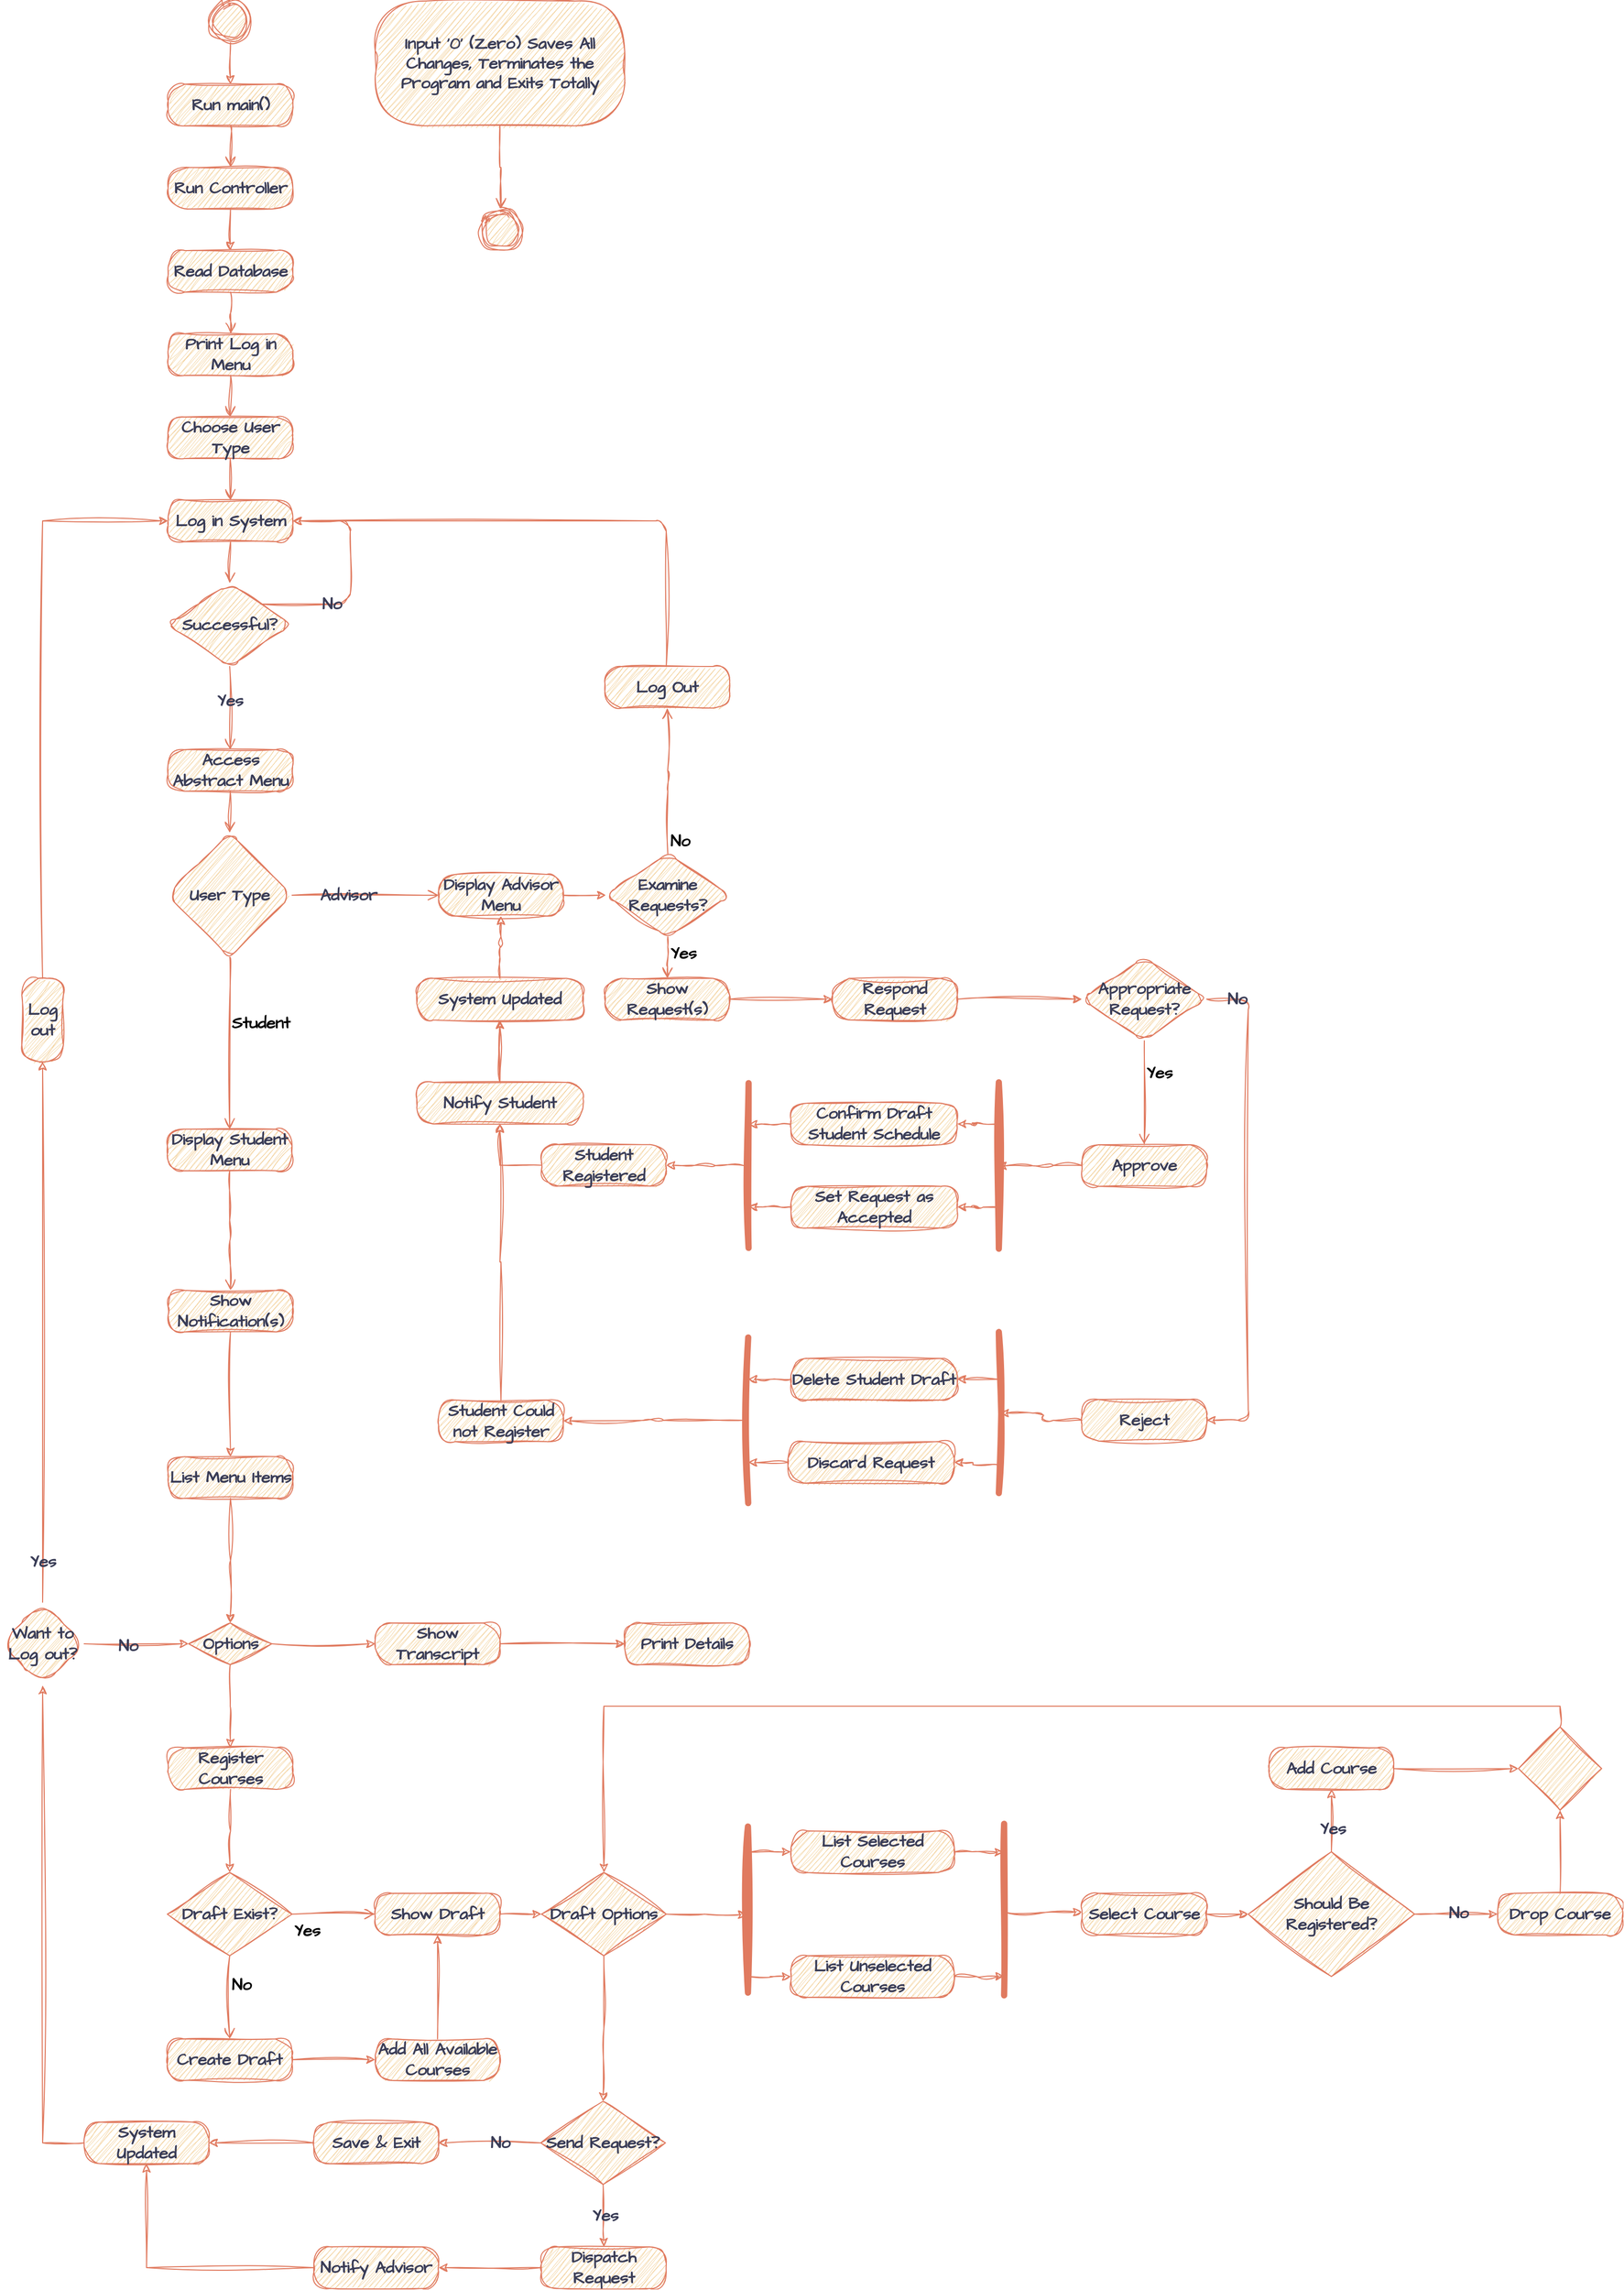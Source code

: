 <mxfile version="22.0.8" type="device">
  <diagram id="kI1pdYUdNZgvQSS5ljfe" name="Page">
    <mxGraphModel dx="1105" dy="578" grid="1" gridSize="10" guides="1" tooltips="1" connect="1" arrows="1" fold="1" page="1" pageScale="1" pageWidth="827" pageHeight="1169" background="none" math="0" shadow="0">
      <root>
        <mxCell id="0" />
        <mxCell id="1" parent="0" />
        <mxCell id="3_fbX6zJ1j63LrsjDhZ5-146" style="edgeStyle=orthogonalEdgeStyle;rounded=0;orthogonalLoop=1;jettySize=auto;html=1;exitX=0.5;exitY=1;exitDx=0;exitDy=0;entryX=0.5;entryY=0;entryDx=0;entryDy=0;strokeColor=#E07A5F;fontColor=default;fillColor=#F2CC8F;fontFamily=Architects Daughter;fontSource=https%3A%2F%2Ffonts.googleapis.com%2Fcss%3Ffamily%3DArchitects%2BDaughter;fontSize=16;fontStyle=1;labelBackgroundColor=none;sketch=1;curveFitting=1;jiggle=2;" parent="1" source="kK0tL4RHE-ViyDlnTzVx-1" target="BQeTc1KD_16eWAKUf4Th-6" edge="1">
          <mxGeometry relative="1" as="geometry" />
        </mxCell>
        <mxCell id="kK0tL4RHE-ViyDlnTzVx-1" value="" style="ellipse;shape=endState;fillColor=#F2CC8F;strokeColor=#E07A5F;fontSize=16;fontFamily=Architects Daughter;labelBackgroundColor=none;fontColor=#393C56;rounded=1;fontStyle=1;labelBorderColor=none;whiteSpace=wrap;html=1;fontSource=https%3A%2F%2Ffonts.googleapis.com%2Fcss%3Ffamily%3DArchitects%2BDaughter;sketch=1;curveFitting=1;jiggle=2;" parent="1" vertex="1">
          <mxGeometry x="200.06" y="80" width="41.38" height="40" as="geometry" />
        </mxCell>
        <mxCell id="BQeTc1KD_16eWAKUf4Th-6" value="Run main()" style="rounded=1;arcSize=40;fontColor=#393C56;fillColor=#F2CC8F;strokeColor=#E07A5F;fontSize=16;fontFamily=Architects Daughter;labelBackgroundColor=none;fontStyle=1;labelBorderColor=none;whiteSpace=wrap;html=1;fontSource=https%3A%2F%2Ffonts.googleapis.com%2Fcss%3Ffamily%3DArchitects%2BDaughter;sketch=1;curveFitting=1;jiggle=2;" parent="1" vertex="1">
          <mxGeometry x="160.75" y="160" width="120" height="40" as="geometry" />
        </mxCell>
        <mxCell id="BQeTc1KD_16eWAKUf4Th-7" value="" style="edgeStyle=orthogonalEdgeStyle;verticalAlign=bottom;endArrow=open;endSize=8;strokeColor=#E07A5F;rounded=1;fontSize=16;curved=1;entryX=0.5;entryY=0;entryDx=0;entryDy=0;fontFamily=Architects Daughter;labelBackgroundColor=none;fontColor=default;fontStyle=1;labelBorderColor=none;html=1;fontSource=https%3A%2F%2Ffonts.googleapis.com%2Fcss%3Ffamily%3DArchitects%2BDaughter;sketch=1;curveFitting=1;jiggle=2;" parent="1" source="BQeTc1KD_16eWAKUf4Th-6" target="BQeTc1KD_16eWAKUf4Th-8" edge="1">
          <mxGeometry relative="1" as="geometry">
            <mxPoint x="215.25" y="330" as="targetPoint" />
          </mxGeometry>
        </mxCell>
        <mxCell id="lhAk6RJFCS4VyfI1gilV-5" style="edgeStyle=orthogonalEdgeStyle;rounded=0;sketch=1;hachureGap=4;jiggle=2;curveFitting=1;orthogonalLoop=1;jettySize=auto;html=1;exitX=0.5;exitY=1;exitDx=0;exitDy=0;entryX=0.5;entryY=0;entryDx=0;entryDy=0;fontFamily=Architects Daughter;fontSource=https%3A%2F%2Ffonts.googleapis.com%2Fcss%3Ffamily%3DArchitects%2BDaughter;fontSize=16;fontStyle=1;labelBackgroundColor=none;strokeColor=#E07A5F;fontColor=default;" parent="1" source="BQeTc1KD_16eWAKUf4Th-8" target="lhAk6RJFCS4VyfI1gilV-3" edge="1">
          <mxGeometry relative="1" as="geometry" />
        </mxCell>
        <mxCell id="BQeTc1KD_16eWAKUf4Th-8" value="Run Controller" style="rounded=1;arcSize=50;fontColor=#393C56;fillColor=#F2CC8F;strokeColor=#E07A5F;fontSize=16;fontFamily=Architects Daughter;labelBackgroundColor=none;fontStyle=1;labelBorderColor=none;whiteSpace=wrap;html=1;fontSource=https%3A%2F%2Ffonts.googleapis.com%2Fcss%3Ffamily%3DArchitects%2BDaughter;sketch=1;curveFitting=1;jiggle=2;" parent="1" vertex="1">
          <mxGeometry x="160.75" y="240" width="120" height="40" as="geometry" />
        </mxCell>
        <mxCell id="BQeTc1KD_16eWAKUf4Th-10" value="Print Log in Menu" style="rounded=1;arcSize=40;fontColor=#393C56;fillColor=#F2CC8F;strokeColor=#E07A5F;fontSize=16;fontFamily=Architects Daughter;labelBackgroundColor=none;fontStyle=1;labelBorderColor=none;whiteSpace=wrap;html=1;fontSource=https%3A%2F%2Ffonts.googleapis.com%2Fcss%3Ffamily%3DArchitects%2BDaughter;sketch=1;curveFitting=1;jiggle=2;" parent="1" vertex="1">
          <mxGeometry x="160.75" y="400" width="120" height="40" as="geometry" />
        </mxCell>
        <mxCell id="BQeTc1KD_16eWAKUf4Th-11" value="" style="edgeStyle=orthogonalEdgeStyle;verticalAlign=bottom;endArrow=open;endSize=8;strokeColor=#E07A5F;rounded=1;fontSize=16;curved=1;entryX=0.5;entryY=0;entryDx=0;entryDy=0;fontFamily=Architects Daughter;labelBackgroundColor=none;fontColor=default;fontStyle=1;labelBorderColor=none;html=1;fontSource=https%3A%2F%2Ffonts.googleapis.com%2Fcss%3Ffamily%3DArchitects%2BDaughter;sketch=1;curveFitting=1;jiggle=2;" parent="1" source="BQeTc1KD_16eWAKUf4Th-10" target="BQeTc1KD_16eWAKUf4Th-12" edge="1">
          <mxGeometry relative="1" as="geometry">
            <mxPoint x="215.25" y="655" as="targetPoint" />
          </mxGeometry>
        </mxCell>
        <mxCell id="BQeTc1KD_16eWAKUf4Th-12" value="Choose User Type" style="rounded=1;arcSize=40;fontColor=#393C56;fillColor=#F2CC8F;strokeColor=#E07A5F;fontSize=16;fontFamily=Architects Daughter;labelBackgroundColor=none;fontStyle=1;labelBorderColor=none;whiteSpace=wrap;html=1;fontSource=https%3A%2F%2Ffonts.googleapis.com%2Fcss%3Ffamily%3DArchitects%2BDaughter;sketch=1;curveFitting=1;jiggle=2;" parent="1" vertex="1">
          <mxGeometry x="160.5" y="480" width="120" height="40" as="geometry" />
        </mxCell>
        <mxCell id="BQeTc1KD_16eWAKUf4Th-13" value="" style="edgeStyle=orthogonalEdgeStyle;verticalAlign=bottom;endArrow=open;endSize=8;strokeColor=#E07A5F;rounded=1;fontSize=16;curved=1;entryX=0.5;entryY=0;entryDx=0;entryDy=0;fontFamily=Architects Daughter;labelBackgroundColor=none;fontColor=default;fontStyle=1;labelBorderColor=none;html=1;fontSource=https%3A%2F%2Ffonts.googleapis.com%2Fcss%3Ffamily%3DArchitects%2BDaughter;sketch=1;curveFitting=1;jiggle=2;" parent="1" source="BQeTc1KD_16eWAKUf4Th-24" target="BQeTc1KD_16eWAKUf4Th-36" edge="1">
          <mxGeometry relative="1" as="geometry">
            <mxPoint x="215.25" y="770" as="targetPoint" />
          </mxGeometry>
        </mxCell>
        <mxCell id="SfQGXnOb-Ir7KjK6WU2_-25" value="" style="edgeStyle=orthogonalEdgeStyle;rounded=1;orthogonalLoop=1;jettySize=auto;entryX=1;entryY=0.5;entryDx=0;entryDy=0;fontFamily=Architects Daughter;fontSize=16;labelBackgroundColor=none;strokeColor=#E07A5F;fontColor=default;fontStyle=1;labelBorderColor=none;html=1;fontSource=https%3A%2F%2Ffonts.googleapis.com%2Fcss%3Ffamily%3DArchitects%2BDaughter;sketch=1;curveFitting=1;jiggle=2;" parent="1" source="BQeTc1KD_16eWAKUf4Th-36" target="BQeTc1KD_16eWAKUf4Th-24" edge="1">
          <mxGeometry relative="1" as="geometry">
            <mxPoint x="376.25" y="550" as="targetPoint" />
            <Array as="points">
              <mxPoint x="336" y="660" />
              <mxPoint x="336" y="580" />
            </Array>
          </mxGeometry>
        </mxCell>
        <mxCell id="SfQGXnOb-Ir7KjK6WU2_-26" value="No" style="edgeLabel;align=center;verticalAlign=middle;resizable=0;points=[];fontFamily=Architects Daughter;fontSize=16;labelBackgroundColor=none;fontColor=#393C56;rounded=1;fontStyle=1;labelBorderColor=none;html=1;fontSource=https%3A%2F%2Ffonts.googleapis.com%2Fcss%3Ffamily%3DArchitects%2BDaughter;sketch=1;curveFitting=1;jiggle=2;" parent="SfQGXnOb-Ir7KjK6WU2_-25" vertex="1" connectable="0">
          <mxGeometry x="-0.803" relative="1" as="geometry">
            <mxPoint x="46" as="offset" />
          </mxGeometry>
        </mxCell>
        <mxCell id="BQeTc1KD_16eWAKUf4Th-36" value="Successful?" style="rhombus;fontColor=#393C56;fillColor=#F2CC8F;strokeColor=#E07A5F;fontSize=16;fontFamily=Architects Daughter;labelBackgroundColor=none;rounded=1;fontStyle=1;labelBorderColor=none;whiteSpace=wrap;html=1;fontSource=https%3A%2F%2Ffonts.googleapis.com%2Fcss%3Ffamily%3DArchitects%2BDaughter;sketch=1;curveFitting=1;jiggle=2;" parent="1" vertex="1">
          <mxGeometry x="160" y="640" width="120" height="80" as="geometry" />
        </mxCell>
        <mxCell id="BQeTc1KD_16eWAKUf4Th-38" value="Student" style="edgeStyle=orthogonalEdgeStyle;align=left;verticalAlign=top;endArrow=open;endSize=8;strokeColor=#E07A5F;rounded=1;fontSize=16;curved=1;fontFamily=Architects Daughter;labelBackgroundColor=none;fontColor=default;fontStyle=1;labelBorderColor=none;html=1;exitX=0.5;exitY=1;exitDx=0;exitDy=0;fontSource=https%3A%2F%2Ffonts.googleapis.com%2Fcss%3Ffamily%3DArchitects%2BDaughter;sketch=1;curveFitting=1;jiggle=2;" parent="1" source="SfQGXnOb-Ir7KjK6WU2_-12" target="cQG9Z8V1ExgYOR1QqFan-4" edge="1">
          <mxGeometry x="-0.429" relative="1" as="geometry">
            <mxPoint x="215.25" y="980" as="targetPoint" />
            <mxPoint as="offset" />
          </mxGeometry>
        </mxCell>
        <mxCell id="SfQGXnOb-Ir7KjK6WU2_-2" value="" style="edgeStyle=orthogonalEdgeStyle;verticalAlign=bottom;endArrow=open;endSize=8;strokeColor=#E07A5F;rounded=1;fontSize=16;curved=1;fontFamily=Architects Daughter;labelBackgroundColor=none;fontColor=default;fontStyle=1;labelBorderColor=none;html=1;fontSource=https%3A%2F%2Ffonts.googleapis.com%2Fcss%3Ffamily%3DArchitects%2BDaughter;sketch=1;curveFitting=1;jiggle=2;" parent="1" source="BQeTc1KD_16eWAKUf4Th-12" target="BQeTc1KD_16eWAKUf4Th-24" edge="1">
          <mxGeometry relative="1" as="geometry">
            <mxPoint x="215.25" y="770" as="targetPoint" />
            <mxPoint x="215.25" y="620" as="sourcePoint" />
          </mxGeometry>
        </mxCell>
        <mxCell id="BQeTc1KD_16eWAKUf4Th-24" value="Log in System" style="rounded=1;arcSize=40;fontColor=#393C56;fillColor=#F2CC8F;strokeColor=#E07A5F;fontSize=16;fontFamily=Architects Daughter;labelBackgroundColor=none;fontStyle=1;labelBorderColor=none;whiteSpace=wrap;html=1;fontSource=https%3A%2F%2Ffonts.googleapis.com%2Fcss%3Ffamily%3DArchitects%2BDaughter;sketch=1;curveFitting=1;jiggle=2;" parent="1" vertex="1">
          <mxGeometry x="160.75" y="560" width="120" height="40" as="geometry" />
        </mxCell>
        <mxCell id="SfQGXnOb-Ir7KjK6WU2_-20" value="" style="edgeStyle=orthogonalEdgeStyle;align=left;verticalAlign=bottom;endArrow=open;endSize=8;strokeColor=#E07A5F;rounded=1;fontFamily=Architects Daughter;fontSize=16;labelBackgroundColor=none;fontColor=default;fontStyle=1;labelBorderColor=none;html=1;fontSource=https%3A%2F%2Ffonts.googleapis.com%2Fcss%3Ffamily%3DArchitects%2BDaughter;sketch=1;curveFitting=1;jiggle=2;" parent="1" source="SfQGXnOb-Ir7KjK6WU2_-12" target="SfQGXnOb-Ir7KjK6WU2_-18" edge="1">
          <mxGeometry x="-1" relative="1" as="geometry">
            <mxPoint x="406.25" y="1115" as="targetPoint" />
            <mxPoint x="265.25" y="1120" as="sourcePoint" />
            <Array as="points" />
          </mxGeometry>
        </mxCell>
        <mxCell id="SfQGXnOb-Ir7KjK6WU2_-27" value="Advisor" style="edgeLabel;align=center;verticalAlign=middle;resizable=0;points=[];fontFamily=Architects Daughter;fontSize=16;labelBackgroundColor=none;fontColor=#393C56;rounded=1;fontStyle=1;labelBorderColor=none;html=1;fontSource=https%3A%2F%2Ffonts.googleapis.com%2Fcss%3Ffamily%3DArchitects%2BDaughter;sketch=1;curveFitting=1;jiggle=2;" parent="SfQGXnOb-Ir7KjK6WU2_-20" vertex="1" connectable="0">
          <mxGeometry x="-0.689" y="1" relative="1" as="geometry">
            <mxPoint x="32" y="1" as="offset" />
          </mxGeometry>
        </mxCell>
        <mxCell id="3_fbX6zJ1j63LrsjDhZ5-8" value="" style="edgeStyle=orthogonalEdgeStyle;rounded=1;hachureGap=4;orthogonalLoop=1;jettySize=auto;exitX=1;exitY=0.5;exitDx=0;exitDy=0;entryX=0;entryY=0.5;entryDx=0;entryDy=0;fontFamily=Architects Daughter;fontSize=16;fontStyle=1;labelBackgroundColor=none;strokeColor=#E07A5F;fontColor=default;labelBorderColor=none;html=1;fontSource=https%3A%2F%2Ffonts.googleapis.com%2Fcss%3Ffamily%3DArchitects%2BDaughter;sketch=1;curveFitting=1;jiggle=2;" parent="1" source="SfQGXnOb-Ir7KjK6WU2_-18" target="3_fbX6zJ1j63LrsjDhZ5-5" edge="1">
          <mxGeometry relative="1" as="geometry" />
        </mxCell>
        <mxCell id="SfQGXnOb-Ir7KjK6WU2_-18" value="Display Advisor Menu" style="rounded=1;arcSize=40;fontColor=#393C56;fillColor=#F2CC8F;strokeColor=#E07A5F;fontFamily=Architects Daughter;fontSize=16;labelBackgroundColor=none;fontStyle=1;labelBorderColor=none;whiteSpace=wrap;html=1;fontSource=https%3A%2F%2Ffonts.googleapis.com%2Fcss%3Ffamily%3DArchitects%2BDaughter;sketch=1;curveFitting=1;jiggle=2;" parent="1" vertex="1">
          <mxGeometry x="421" y="920" width="120" height="40" as="geometry" />
        </mxCell>
        <mxCell id="SfQGXnOb-Ir7KjK6WU2_-22" value="" style="edgeStyle=orthogonalEdgeStyle;align=left;verticalAlign=top;endArrow=open;endSize=8;strokeColor=#E07A5F;rounded=1;fontSize=16;curved=1;fontFamily=Architects Daughter;labelBackgroundColor=none;fontColor=default;fontStyle=1;labelBorderColor=none;html=1;fontSource=https%3A%2F%2Ffonts.googleapis.com%2Fcss%3Ffamily%3DArchitects%2BDaughter;sketch=1;curveFitting=1;jiggle=2;" parent="1" source="BQeTc1KD_16eWAKUf4Th-36" target="SfQGXnOb-Ir7KjK6WU2_-9" edge="1">
          <mxGeometry x="-1" relative="1" as="geometry">
            <mxPoint x="215.25" y="980" as="targetPoint" />
            <mxPoint x="215.25" y="700" as="sourcePoint" />
          </mxGeometry>
        </mxCell>
        <mxCell id="SfQGXnOb-Ir7KjK6WU2_-24" value="Yes" style="edgeLabel;align=center;verticalAlign=middle;resizable=0;points=[];fontFamily=Architects Daughter;fontSize=16;labelBackgroundColor=none;fontColor=#393C56;rounded=1;fontStyle=1;labelBorderColor=none;html=1;fontSource=https%3A%2F%2Ffonts.googleapis.com%2Fcss%3Ffamily%3DArchitects%2BDaughter;sketch=1;curveFitting=1;jiggle=2;" parent="SfQGXnOb-Ir7KjK6WU2_-22" vertex="1" connectable="0">
          <mxGeometry x="-0.18" relative="1" as="geometry">
            <mxPoint as="offset" />
          </mxGeometry>
        </mxCell>
        <mxCell id="SfQGXnOb-Ir7KjK6WU2_-9" value="Access Abstract Menu" style="rounded=1;arcSize=40;fontColor=#393C56;fillColor=#F2CC8F;strokeColor=#E07A5F;fontFamily=Architects Daughter;fontSize=16;labelBackgroundColor=none;fontStyle=1;labelBorderColor=none;whiteSpace=wrap;html=1;fontSource=https%3A%2F%2Ffonts.googleapis.com%2Fcss%3Ffamily%3DArchitects%2BDaughter;sketch=1;curveFitting=1;jiggle=2;" parent="1" vertex="1">
          <mxGeometry x="160.5" y="800" width="120" height="40" as="geometry" />
        </mxCell>
        <mxCell id="SfQGXnOb-Ir7KjK6WU2_-23" value="" style="edgeStyle=orthogonalEdgeStyle;align=left;verticalAlign=top;endArrow=open;endSize=8;strokeColor=#E07A5F;rounded=1;fontSize=16;curved=1;fontFamily=Architects Daughter;labelBackgroundColor=none;fontColor=default;fontStyle=1;labelBorderColor=none;html=1;fontSource=https%3A%2F%2Ffonts.googleapis.com%2Fcss%3Ffamily%3DArchitects%2BDaughter;sketch=1;curveFitting=1;jiggle=2;" parent="1" source="SfQGXnOb-Ir7KjK6WU2_-9" target="SfQGXnOb-Ir7KjK6WU2_-12" edge="1">
          <mxGeometry x="-1" relative="1" as="geometry">
            <mxPoint x="215.25" y="980" as="targetPoint" />
            <mxPoint x="215.25" y="780" as="sourcePoint" />
          </mxGeometry>
        </mxCell>
        <mxCell id="SfQGXnOb-Ir7KjK6WU2_-12" value="User Type" style="rhombus;fontColor=#393C56;fillColor=#F2CC8F;strokeColor=#E07A5F;fontFamily=Architects Daughter;fontSize=16;labelBackgroundColor=none;rounded=1;fontStyle=1;labelBorderColor=none;whiteSpace=wrap;html=1;fontSource=https%3A%2F%2Ffonts.googleapis.com%2Fcss%3Ffamily%3DArchitects%2BDaughter;sketch=1;curveFitting=1;jiggle=2;" parent="1" vertex="1">
          <mxGeometry x="160" y="880" width="120" height="120" as="geometry" />
        </mxCell>
        <mxCell id="cQG9Z8V1ExgYOR1QqFan-4" value="Display Student Menu" style="rounded=1;arcSize=40;fontColor=#393C56;fillColor=#F2CC8F;strokeColor=#E07A5F;fontFamily=Architects Daughter;fontSize=16;labelBackgroundColor=none;fontStyle=1;labelBorderColor=none;whiteSpace=wrap;html=1;fontSource=https%3A%2F%2Ffonts.googleapis.com%2Fcss%3Ffamily%3DArchitects%2BDaughter;sketch=1;curveFitting=1;jiggle=2;" parent="1" vertex="1">
          <mxGeometry x="160" y="1165" width="120" height="40" as="geometry" />
        </mxCell>
        <mxCell id="cQG9Z8V1ExgYOR1QqFan-5" value="" style="edgeStyle=orthogonalEdgeStyle;verticalAlign=bottom;endArrow=open;endSize=8;strokeColor=#E07A5F;rounded=1;fontFamily=Architects Daughter;fontSize=16;labelBackgroundColor=none;fontColor=default;fontStyle=1;labelBorderColor=none;html=1;fontSource=https%3A%2F%2Ffonts.googleapis.com%2Fcss%3Ffamily%3DArchitects%2BDaughter;sketch=1;curveFitting=1;jiggle=2;" parent="1" source="cQG9Z8V1ExgYOR1QqFan-4" target="3_fbX6zJ1j63LrsjDhZ5-41" edge="1">
          <mxGeometry relative="1" as="geometry">
            <mxPoint x="215" y="1300" as="targetPoint" />
          </mxGeometry>
        </mxCell>
        <mxCell id="mALfoPIZHTVUpBpU2zBv-12" value="" style="edgeStyle=orthogonalEdgeStyle;rounded=1;orthogonalLoop=1;jettySize=auto;entryX=0;entryY=0.5;entryDx=0;entryDy=0;fontFamily=Architects Daughter;fontSize=16;labelBackgroundColor=none;strokeColor=#E07A5F;fontColor=default;fontStyle=1;labelBorderColor=none;html=1;fontSource=https%3A%2F%2Ffonts.googleapis.com%2Fcss%3Ffamily%3DArchitects%2BDaughter;sketch=1;curveFitting=1;jiggle=2;" parent="1" source="cQG9Z8V1ExgYOR1QqFan-7" target="mALfoPIZHTVUpBpU2zBv-9" edge="1">
          <mxGeometry relative="1" as="geometry" />
        </mxCell>
        <mxCell id="cQG9Z8V1ExgYOR1QqFan-7" value="Show Request(s)" style="rounded=1;arcSize=40;fontColor=#393C56;fillColor=#F2CC8F;strokeColor=#E07A5F;fontFamily=Architects Daughter;fontSize=16;labelBackgroundColor=none;fontStyle=1;labelBorderColor=none;whiteSpace=wrap;html=1;fontSource=https%3A%2F%2Ffonts.googleapis.com%2Fcss%3Ffamily%3DArchitects%2BDaughter;sketch=1;curveFitting=1;jiggle=2;" parent="1" vertex="1">
          <mxGeometry x="581" y="1020" width="120" height="40" as="geometry" />
        </mxCell>
        <mxCell id="mALfoPIZHTVUpBpU2zBv-7" value="" style="edgeStyle=orthogonalEdgeStyle;rounded=1;orthogonalLoop=1;jettySize=auto;entryX=1;entryY=0.5;entryDx=0;entryDy=0;fontFamily=Architects Daughter;fontSize=16;labelBackgroundColor=none;strokeColor=#E07A5F;fontColor=default;fontStyle=1;labelBorderColor=none;html=1;fontSource=https%3A%2F%2Ffonts.googleapis.com%2Fcss%3Ffamily%3DArchitects%2BDaughter;sketch=1;curveFitting=1;jiggle=2;" parent="1" source="cQG9Z8V1ExgYOR1QqFan-9" target="BQeTc1KD_16eWAKUf4Th-24" edge="1">
          <mxGeometry relative="1" as="geometry">
            <Array as="points">
              <mxPoint x="640" y="580" />
            </Array>
          </mxGeometry>
        </mxCell>
        <mxCell id="cQG9Z8V1ExgYOR1QqFan-9" value="Log Out" style="rounded=1;arcSize=40;fontColor=#393C56;fillColor=#F2CC8F;strokeColor=#E07A5F;align=center;verticalAlign=middle;fontFamily=Architects Daughter;fontSize=16;labelBackgroundColor=none;fontStyle=1;labelBorderColor=none;whiteSpace=wrap;html=1;fontSource=https%3A%2F%2Ffonts.googleapis.com%2Fcss%3Ffamily%3DArchitects%2BDaughter;sketch=1;curveFitting=1;jiggle=2;" parent="1" vertex="1">
          <mxGeometry x="581" y="720" width="120" height="40" as="geometry" />
        </mxCell>
        <mxCell id="3_fbX6zJ1j63LrsjDhZ5-12" value="" style="edgeStyle=orthogonalEdgeStyle;rounded=1;hachureGap=4;orthogonalLoop=1;jettySize=auto;exitX=1;exitY=0.5;exitDx=0;exitDy=0;entryX=0;entryY=0.5;entryDx=0;entryDy=0;fontFamily=Architects Daughter;fontSize=16;fontStyle=1;labelBackgroundColor=none;strokeColor=#E07A5F;fontColor=default;labelBorderColor=none;html=1;fontSource=https%3A%2F%2Ffonts.googleapis.com%2Fcss%3Ffamily%3DArchitects%2BDaughter;sketch=1;curveFitting=1;jiggle=2;" parent="1" source="mALfoPIZHTVUpBpU2zBv-9" target="3_fbX6zJ1j63LrsjDhZ5-9" edge="1">
          <mxGeometry relative="1" as="geometry" />
        </mxCell>
        <mxCell id="mALfoPIZHTVUpBpU2zBv-9" value="Respond Request" style="rounded=1;arcSize=40;fontColor=#393C56;fillColor=#F2CC8F;strokeColor=#E07A5F;fontFamily=Architects Daughter;fontSize=16;labelBackgroundColor=none;fontStyle=1;labelBorderColor=none;whiteSpace=wrap;html=1;fontSource=https%3A%2F%2Ffonts.googleapis.com%2Fcss%3Ffamily%3DArchitects%2BDaughter;sketch=1;curveFitting=1;jiggle=2;" parent="1" vertex="1">
          <mxGeometry x="800" y="1020" width="120" height="40" as="geometry" />
        </mxCell>
        <mxCell id="3_fbX6zJ1j63LrsjDhZ5-5" value="Examine Requests?" style="rhombus;fontColor=#393C56;fillColor=#F2CC8F;strokeColor=#E07A5F;hachureGap=4;fontFamily=Architects Daughter;fontSize=16;fontStyle=1;labelBackgroundColor=none;rounded=1;labelBorderColor=none;whiteSpace=wrap;html=1;fontSource=https%3A%2F%2Ffonts.googleapis.com%2Fcss%3Ffamily%3DArchitects%2BDaughter;sketch=1;curveFitting=1;jiggle=2;" parent="1" vertex="1">
          <mxGeometry x="582" y="900" width="119" height="80" as="geometry" />
        </mxCell>
        <mxCell id="3_fbX6zJ1j63LrsjDhZ5-6" value="No" style="edgeStyle=orthogonalEdgeStyle;align=left;verticalAlign=bottom;endArrow=open;endSize=8;strokeColor=#E07A5F;rounded=1;hachureGap=4;fontFamily=Architects Daughter;fontSize=16;entryX=0.5;entryY=1;entryDx=0;entryDy=0;fontStyle=1;labelBackgroundColor=none;fontColor=default;labelBorderColor=none;html=1;fontSource=https%3A%2F%2Ffonts.googleapis.com%2Fcss%3Ffamily%3DArchitects%2BDaughter;sketch=1;curveFitting=1;jiggle=2;" parent="1" source="3_fbX6zJ1j63LrsjDhZ5-5" target="cQG9Z8V1ExgYOR1QqFan-9" edge="1">
          <mxGeometry x="-1" relative="1" as="geometry">
            <mxPoint x="741" y="940" as="targetPoint" />
          </mxGeometry>
        </mxCell>
        <mxCell id="3_fbX6zJ1j63LrsjDhZ5-7" value="Yes" style="edgeStyle=orthogonalEdgeStyle;align=left;verticalAlign=top;endArrow=open;endSize=8;strokeColor=#E07A5F;rounded=1;hachureGap=4;fontFamily=Architects Daughter;fontSize=16;entryX=0.5;entryY=0;entryDx=0;entryDy=0;fontStyle=1;labelBackgroundColor=none;fontColor=default;labelBorderColor=none;html=1;fontSource=https%3A%2F%2Ffonts.googleapis.com%2Fcss%3Ffamily%3DArchitects%2BDaughter;sketch=1;curveFitting=1;jiggle=2;" parent="1" source="3_fbX6zJ1j63LrsjDhZ5-5" target="cQG9Z8V1ExgYOR1QqFan-7" edge="1">
          <mxGeometry x="-1" relative="1" as="geometry">
            <mxPoint x="601" y="1020" as="targetPoint" />
          </mxGeometry>
        </mxCell>
        <mxCell id="3_fbX6zJ1j63LrsjDhZ5-54" value="" style="edgeStyle=orthogonalEdgeStyle;rounded=1;hachureGap=4;orthogonalLoop=1;jettySize=auto;strokeColor=#E07A5F;fontFamily=Architects Daughter;fontSize=16;fontColor=default;fillColor=#F2CC8F;entryX=1;entryY=0.5;entryDx=0;entryDy=0;fontStyle=1;labelBackgroundColor=none;labelBorderColor=none;html=1;fontSource=https%3A%2F%2Ffonts.googleapis.com%2Fcss%3Ffamily%3DArchitects%2BDaughter;sketch=1;curveFitting=1;jiggle=2;" parent="1" source="3_fbX6zJ1j63LrsjDhZ5-9" target="3_fbX6zJ1j63LrsjDhZ5-14" edge="1">
          <mxGeometry relative="1" as="geometry">
            <mxPoint x="1250" y="1370" as="targetPoint" />
            <Array as="points">
              <mxPoint x="1200" y="1040" />
              <mxPoint x="1200" y="1445" />
            </Array>
          </mxGeometry>
        </mxCell>
        <mxCell id="3_fbX6zJ1j63LrsjDhZ5-84" value="No" style="edgeLabel;align=center;verticalAlign=middle;resizable=0;points=[];fontSize=16;fontFamily=Architects Daughter;fontColor=#393C56;fontStyle=1;rounded=1;labelBackgroundColor=none;labelBorderColor=none;html=1;fontSource=https%3A%2F%2Ffonts.googleapis.com%2Fcss%3Ffamily%3DArchitects%2BDaughter;sketch=1;curveFitting=1;jiggle=2;" parent="3_fbX6zJ1j63LrsjDhZ5-54" vertex="1" connectable="0">
          <mxGeometry x="-0.88" relative="1" as="geometry">
            <mxPoint as="offset" />
          </mxGeometry>
        </mxCell>
        <mxCell id="3_fbX6zJ1j63LrsjDhZ5-9" value="Appropriate Request?" style="rhombus;fontColor=#393C56;fillColor=#F2CC8F;strokeColor=#E07A5F;hachureGap=4;fontFamily=Architects Daughter;fontSize=16;fontStyle=1;labelBackgroundColor=none;rounded=1;labelBorderColor=none;whiteSpace=wrap;html=1;fontSource=https%3A%2F%2Ffonts.googleapis.com%2Fcss%3Ffamily%3DArchitects%2BDaughter;sketch=1;curveFitting=1;jiggle=2;" parent="1" vertex="1">
          <mxGeometry x="1040" y="1000" width="120" height="80" as="geometry" />
        </mxCell>
        <mxCell id="3_fbX6zJ1j63LrsjDhZ5-11" value="Yes" style="edgeStyle=orthogonalEdgeStyle;align=left;verticalAlign=top;endArrow=open;endSize=8;strokeColor=#E07A5F;rounded=1;hachureGap=4;fontFamily=Architects Daughter;fontSize=16;fontStyle=1;labelBackgroundColor=none;fontColor=default;entryX=0.5;entryY=0;entryDx=0;entryDy=0;exitX=0.5;exitY=1;exitDx=0;exitDy=0;labelBorderColor=none;html=1;fontSource=https%3A%2F%2Ffonts.googleapis.com%2Fcss%3Ffamily%3DArchitects%2BDaughter;sketch=1;curveFitting=1;jiggle=2;" parent="1" source="3_fbX6zJ1j63LrsjDhZ5-9" target="3_fbX6zJ1j63LrsjDhZ5-16" edge="1">
          <mxGeometry x="-0.712" relative="1" as="geometry">
            <mxPoint x="1001" y="1140" as="targetPoint" />
            <Array as="points">
              <mxPoint x="1100" y="1180" />
            </Array>
            <mxPoint as="offset" />
          </mxGeometry>
        </mxCell>
        <mxCell id="3_fbX6zJ1j63LrsjDhZ5-14" value="Reject" style="rounded=1;arcSize=40;fontColor=#393C56;fillColor=#F2CC8F;strokeColor=#E07A5F;hachureGap=4;fontFamily=Architects Daughter;fontSize=16;labelBackgroundColor=none;fontStyle=1;labelBorderColor=none;whiteSpace=wrap;html=1;fontSource=https%3A%2F%2Ffonts.googleapis.com%2Fcss%3Ffamily%3DArchitects%2BDaughter;sketch=1;curveFitting=1;jiggle=2;" parent="1" vertex="1">
          <mxGeometry x="1040" y="1425" width="120" height="40" as="geometry" />
        </mxCell>
        <mxCell id="3_fbX6zJ1j63LrsjDhZ5-16" value="Approve" style="rounded=1;arcSize=40;fontColor=#393C56;fillColor=#F2CC8F;strokeColor=#E07A5F;hachureGap=4;fontFamily=Architects Daughter;fontSize=16;labelBackgroundColor=none;fontStyle=1;labelBorderColor=none;whiteSpace=wrap;html=1;fontSource=https%3A%2F%2Ffonts.googleapis.com%2Fcss%3Ffamily%3DArchitects%2BDaughter;sketch=1;curveFitting=1;jiggle=2;" parent="1" vertex="1">
          <mxGeometry x="1040" y="1180" width="120" height="40" as="geometry" />
        </mxCell>
        <mxCell id="3_fbX6zJ1j63LrsjDhZ5-20" value="Set Request as Accepted" style="rounded=1;arcSize=40;fontColor=#393C56;fillColor=#F2CC8F;strokeColor=#E07A5F;hachureGap=4;fontFamily=Architects Daughter;fontSize=16;fontStyle=1;labelBackgroundColor=none;labelBorderColor=none;whiteSpace=wrap;html=1;fontSource=https%3A%2F%2Ffonts.googleapis.com%2Fcss%3Ffamily%3DArchitects%2BDaughter;sketch=1;curveFitting=1;jiggle=2;" parent="1" vertex="1">
          <mxGeometry x="760" y="1220" width="160" height="40" as="geometry" />
        </mxCell>
        <mxCell id="3_fbX6zJ1j63LrsjDhZ5-24" value="Confirm Draft Student Schedule" style="rounded=1;arcSize=40;fontColor=#393C56;fillColor=#F2CC8F;strokeColor=#E07A5F;hachureGap=4;fontFamily=Architects Daughter;fontSize=16;fontStyle=1;labelBackgroundColor=none;labelBorderColor=none;whiteSpace=wrap;html=1;fontSource=https%3A%2F%2Ffonts.googleapis.com%2Fcss%3Ffamily%3DArchitects%2BDaughter;sketch=1;curveFitting=1;jiggle=2;" parent="1" vertex="1">
          <mxGeometry x="760" y="1140" width="160" height="40" as="geometry" />
        </mxCell>
        <mxCell id="178SUdL-pKy2sh_oCuYC-69" style="edgeStyle=orthogonalEdgeStyle;rounded=0;hachureGap=4;orthogonalLoop=1;jettySize=auto;html=1;exitX=0;exitY=0.5;exitDx=0;exitDy=0;entryX=0.5;entryY=1;entryDx=0;entryDy=0;strokeColor=#E07A5F;fontFamily=Architects Daughter;fontSource=https%3A%2F%2Ffonts.googleapis.com%2Fcss%3Ffamily%3DArchitects%2BDaughter;fontSize=16;fontColor=default;fillColor=#F2CC8F;labelBackgroundColor=none;fontStyle=1;sketch=1;curveFitting=1;jiggle=2;" parent="1" source="3_fbX6zJ1j63LrsjDhZ5-27" target="178SUdL-pKy2sh_oCuYC-65" edge="1">
          <mxGeometry relative="1" as="geometry" />
        </mxCell>
        <mxCell id="3_fbX6zJ1j63LrsjDhZ5-27" value="Student Registered" style="rounded=1;arcSize=40;fontColor=#393C56;fillColor=#F2CC8F;strokeColor=#E07A5F;hachureGap=4;fontFamily=Architects Daughter;fontSize=16;fontStyle=1;labelBackgroundColor=none;labelBorderColor=none;whiteSpace=wrap;html=1;fontSource=https%3A%2F%2Ffonts.googleapis.com%2Fcss%3Ffamily%3DArchitects%2BDaughter;sketch=1;curveFitting=1;jiggle=2;" parent="1" vertex="1">
          <mxGeometry x="520" y="1179.75" width="120" height="40" as="geometry" />
        </mxCell>
        <mxCell id="3_fbX6zJ1j63LrsjDhZ5-33" value="" style="edgeStyle=orthogonalEdgeStyle;rounded=1;hachureGap=4;orthogonalLoop=1;jettySize=auto;entryX=0.5;entryY=1;entryDx=0;entryDy=0;strokeColor=#E07A5F;fontFamily=Architects Daughter;fontSize=16;fontColor=default;fillColor=#F2CC8F;fontStyle=1;labelBackgroundColor=none;labelBorderColor=none;html=1;fontSource=https%3A%2F%2Ffonts.googleapis.com%2Fcss%3Ffamily%3DArchitects%2BDaughter;sketch=1;curveFitting=1;jiggle=2;" parent="1" source="3_fbX6zJ1j63LrsjDhZ5-30" target="SfQGXnOb-Ir7KjK6WU2_-18" edge="1">
          <mxGeometry relative="1" as="geometry" />
        </mxCell>
        <mxCell id="3_fbX6zJ1j63LrsjDhZ5-30" value="System Updated" style="rounded=1;arcSize=40;fontColor=#393C56;fillColor=#F2CC8F;strokeColor=#E07A5F;hachureGap=4;fontFamily=Architects Daughter;fontSize=16;fontStyle=1;labelBackgroundColor=none;labelBorderColor=none;whiteSpace=wrap;html=1;fontSource=https%3A%2F%2Ffonts.googleapis.com%2Fcss%3Ffamily%3DArchitects%2BDaughter;sketch=1;curveFitting=1;jiggle=2;" parent="1" vertex="1">
          <mxGeometry x="400" y="1020" width="160" height="40" as="geometry" />
        </mxCell>
        <mxCell id="3_fbX6zJ1j63LrsjDhZ5-35" value="Discard Request" style="rounded=1;arcSize=40;fontColor=#393C56;fillColor=#F2CC8F;strokeColor=#E07A5F;hachureGap=4;fontFamily=Architects Daughter;fontSize=16;fontStyle=1;labelBackgroundColor=none;labelBorderColor=none;whiteSpace=wrap;html=1;fontSource=https%3A%2F%2Ffonts.googleapis.com%2Fcss%3Ffamily%3DArchitects%2BDaughter;sketch=1;curveFitting=1;jiggle=2;" parent="1" vertex="1">
          <mxGeometry x="757.18" y="1465.56" width="160" height="40" as="geometry" />
        </mxCell>
        <mxCell id="3_fbX6zJ1j63LrsjDhZ5-37" value="Delete Student Draft" style="rounded=1;arcSize=40;fontColor=#393C56;fillColor=#F2CC8F;strokeColor=#E07A5F;hachureGap=4;fontFamily=Architects Daughter;fontSize=16;fontStyle=1;labelBackgroundColor=none;labelBorderColor=none;whiteSpace=wrap;html=1;fontSource=https%3A%2F%2Ffonts.googleapis.com%2Fcss%3Ffamily%3DArchitects%2BDaughter;sketch=1;curveFitting=1;jiggle=2;" parent="1" vertex="1">
          <mxGeometry x="760" y="1385.56" width="160" height="40" as="geometry" />
        </mxCell>
        <mxCell id="3_fbX6zJ1j63LrsjDhZ5-137" style="edgeStyle=orthogonalEdgeStyle;rounded=0;hachureGap=4;orthogonalLoop=1;jettySize=auto;html=1;exitX=0.5;exitY=1;exitDx=0;exitDy=0;entryX=0.5;entryY=0;entryDx=0;entryDy=0;strokeColor=#E07A5F;fontFamily=Architects Daughter;fontSize=16;fontColor=default;fillColor=#F2CC8F;labelBackgroundColor=none;fontStyle=1;fontSource=https%3A%2F%2Ffonts.googleapis.com%2Fcss%3Ffamily%3DArchitects%2BDaughter;sketch=1;curveFitting=1;jiggle=2;" parent="1" source="3_fbX6zJ1j63LrsjDhZ5-41" target="3_fbX6zJ1j63LrsjDhZ5-135" edge="1">
          <mxGeometry relative="1" as="geometry" />
        </mxCell>
        <mxCell id="3_fbX6zJ1j63LrsjDhZ5-41" value="Show Notification(s)" style="rounded=1;arcSize=40;fontColor=#393C56;fillColor=#F2CC8F;strokeColor=#E07A5F;hachureGap=4;fontFamily=Architects Daughter;fontSize=16;labelBackgroundColor=none;fontStyle=1;labelBorderColor=none;whiteSpace=wrap;html=1;fontSource=https%3A%2F%2Ffonts.googleapis.com%2Fcss%3Ffamily%3DArchitects%2BDaughter;sketch=1;curveFitting=1;jiggle=2;" parent="1" vertex="1">
          <mxGeometry x="160.75" y="1320.0" width="120" height="40" as="geometry" />
        </mxCell>
        <mxCell id="3_fbX6zJ1j63LrsjDhZ5-55" value="" style="edgeStyle=orthogonalEdgeStyle;rounded=1;hachureGap=4;orthogonalLoop=1;jettySize=auto;exitX=0.25;exitY=0.5;exitDx=0;exitDy=0;exitPerimeter=0;entryX=1;entryY=0.5;entryDx=0;entryDy=0;strokeColor=#E07A5F;fontFamily=Architects Daughter;fontSize=16;fontColor=default;fillColor=#F2CC8F;fontStyle=1;labelBackgroundColor=none;labelBorderColor=none;html=1;fontSource=https%3A%2F%2Ffonts.googleapis.com%2Fcss%3Ffamily%3DArchitects%2BDaughter;sketch=1;curveFitting=1;jiggle=2;" parent="1" source="3_fbX6zJ1j63LrsjDhZ5-49" target="3_fbX6zJ1j63LrsjDhZ5-24" edge="1">
          <mxGeometry relative="1" as="geometry" />
        </mxCell>
        <mxCell id="3_fbX6zJ1j63LrsjDhZ5-56" value="" style="edgeStyle=orthogonalEdgeStyle;rounded=1;hachureGap=4;orthogonalLoop=1;jettySize=auto;exitX=0.75;exitY=0.5;exitDx=0;exitDy=0;exitPerimeter=0;entryX=1;entryY=0.5;entryDx=0;entryDy=0;strokeColor=#E07A5F;fontFamily=Architects Daughter;fontSize=16;fontColor=default;fillColor=#F2CC8F;fontStyle=1;labelBackgroundColor=none;labelBorderColor=none;html=1;fontSource=https%3A%2F%2Ffonts.googleapis.com%2Fcss%3Ffamily%3DArchitects%2BDaughter;sketch=1;curveFitting=1;jiggle=2;" parent="1" source="3_fbX6zJ1j63LrsjDhZ5-49" target="3_fbX6zJ1j63LrsjDhZ5-20" edge="1">
          <mxGeometry relative="1" as="geometry" />
        </mxCell>
        <mxCell id="3_fbX6zJ1j63LrsjDhZ5-49" value="" style="shape=line;strokeWidth=6;strokeColor=#E07A5F;hachureGap=4;fontFamily=Architects Daughter;fontSize=16;fontColor=#393C56;fillColor=#F2CC8F;rotation=90;fontStyle=1;rounded=1;labelBackgroundColor=none;labelBorderColor=none;whiteSpace=wrap;html=1;fontSource=https%3A%2F%2Ffonts.googleapis.com%2Fcss%3Ffamily%3DArchitects%2BDaughter;sketch=1;curveFitting=1;jiggle=2;" parent="1" vertex="1">
          <mxGeometry x="880" y="1195" width="160" height="10" as="geometry" />
        </mxCell>
        <mxCell id="3_fbX6zJ1j63LrsjDhZ5-53" value="" style="edgeStyle=orthogonalEdgeStyle;rounded=1;hachureGap=4;orthogonalLoop=1;jettySize=auto;exitX=0;exitY=0.5;exitDx=0;exitDy=0;entryX=0.503;entryY=0.6;entryDx=0;entryDy=0;entryPerimeter=0;strokeColor=#E07A5F;fontFamily=Architects Daughter;fontSize=16;fontColor=default;fillColor=#F2CC8F;fontStyle=1;labelBackgroundColor=none;labelBorderColor=none;html=1;fontSource=https%3A%2F%2Ffonts.googleapis.com%2Fcss%3Ffamily%3DArchitects%2BDaughter;sketch=1;curveFitting=1;jiggle=2;" parent="1" source="3_fbX6zJ1j63LrsjDhZ5-16" target="3_fbX6zJ1j63LrsjDhZ5-49" edge="1">
          <mxGeometry relative="1" as="geometry" />
        </mxCell>
        <mxCell id="178SUdL-pKy2sh_oCuYC-74" style="edgeStyle=orthogonalEdgeStyle;rounded=0;hachureGap=4;orthogonalLoop=1;jettySize=auto;html=1;exitX=0.25;exitY=0.5;exitDx=0;exitDy=0;exitPerimeter=0;entryX=1;entryY=0.5;entryDx=0;entryDy=0;strokeColor=#E07A5F;fontFamily=Architects Daughter;fontSource=https%3A%2F%2Ffonts.googleapis.com%2Fcss%3Ffamily%3DArchitects%2BDaughter;fontSize=16;fontColor=default;fillColor=#F2CC8F;labelBackgroundColor=none;fontStyle=1;sketch=1;curveFitting=1;jiggle=2;" parent="1" source="3_fbX6zJ1j63LrsjDhZ5-60" target="3_fbX6zJ1j63LrsjDhZ5-37" edge="1">
          <mxGeometry relative="1" as="geometry">
            <Array as="points">
              <mxPoint x="960" y="1406" />
            </Array>
          </mxGeometry>
        </mxCell>
        <mxCell id="178SUdL-pKy2sh_oCuYC-75" style="edgeStyle=orthogonalEdgeStyle;rounded=0;hachureGap=4;orthogonalLoop=1;jettySize=auto;html=1;entryX=1;entryY=0.5;entryDx=0;entryDy=0;strokeColor=#E07A5F;fontFamily=Architects Daughter;fontSource=https%3A%2F%2Ffonts.googleapis.com%2Fcss%3Ffamily%3DArchitects%2BDaughter;fontSize=16;fontColor=default;fillColor=#F2CC8F;exitX=0.824;exitY=0.612;exitDx=0;exitDy=0;exitPerimeter=0;labelBackgroundColor=none;fontStyle=1;sketch=1;curveFitting=1;jiggle=2;" parent="1" source="3_fbX6zJ1j63LrsjDhZ5-60" target="3_fbX6zJ1j63LrsjDhZ5-35" edge="1">
          <mxGeometry relative="1" as="geometry">
            <mxPoint x="970" y="1486" as="sourcePoint" />
          </mxGeometry>
        </mxCell>
        <mxCell id="3_fbX6zJ1j63LrsjDhZ5-60" value="" style="shape=line;strokeWidth=6;strokeColor=#E07A5F;hachureGap=4;fontFamily=Architects Daughter;fontSize=16;fontColor=#393C56;fillColor=#F2CC8F;rotation=90;fontStyle=1;rounded=1;labelBackgroundColor=none;labelBorderColor=none;whiteSpace=wrap;html=1;fontSource=https%3A%2F%2Ffonts.googleapis.com%2Fcss%3Ffamily%3DArchitects%2BDaughter;sketch=1;curveFitting=1;jiggle=2;" parent="1" vertex="1">
          <mxGeometry x="882.6" y="1432.59" width="154.81" height="10" as="geometry" />
        </mxCell>
        <mxCell id="3_fbX6zJ1j63LrsjDhZ5-67" value="" style="edgeStyle=orthogonalEdgeStyle;rounded=1;hachureGap=4;orthogonalLoop=1;jettySize=auto;entryX=1;entryY=0.5;entryDx=0;entryDy=0;strokeColor=#E07A5F;fontFamily=Architects Daughter;fontSize=16;fontColor=default;fillColor=#F2CC8F;fontStyle=1;labelBackgroundColor=none;labelBorderColor=none;html=1;fontSource=https%3A%2F%2Ffonts.googleapis.com%2Fcss%3Ffamily%3DArchitects%2BDaughter;sketch=1;curveFitting=1;jiggle=2;" parent="1" source="3_fbX6zJ1j63LrsjDhZ5-62" target="3_fbX6zJ1j63LrsjDhZ5-27" edge="1">
          <mxGeometry relative="1" as="geometry" />
        </mxCell>
        <mxCell id="3_fbX6zJ1j63LrsjDhZ5-62" value="" style="shape=line;strokeWidth=6;strokeColor=#E07A5F;hachureGap=4;fontFamily=Architects Daughter;fontSize=16;fontColor=#393C56;fillColor=#F2CC8F;rotation=90;fontStyle=1;rounded=1;labelBackgroundColor=none;labelBorderColor=none;whiteSpace=wrap;html=1;fontSource=https%3A%2F%2Ffonts.googleapis.com%2Fcss%3Ffamily%3DArchitects%2BDaughter;sketch=1;curveFitting=1;jiggle=2;" parent="1" vertex="1">
          <mxGeometry x="640" y="1195" width="158.5" height="10" as="geometry" />
        </mxCell>
        <mxCell id="3_fbX6zJ1j63LrsjDhZ5-65" value="" style="edgeStyle=orthogonalEdgeStyle;rounded=1;hachureGap=4;orthogonalLoop=1;jettySize=auto;exitX=0;exitY=0.5;exitDx=0;exitDy=0;entryX=0.25;entryY=0.5;entryDx=0;entryDy=0;entryPerimeter=0;strokeColor=#E07A5F;fontFamily=Architects Daughter;fontSize=16;fontColor=default;fillColor=#F2CC8F;fontStyle=1;labelBackgroundColor=none;labelBorderColor=none;html=1;fontSource=https%3A%2F%2Ffonts.googleapis.com%2Fcss%3Ffamily%3DArchitects%2BDaughter;sketch=1;curveFitting=1;jiggle=2;" parent="1" source="3_fbX6zJ1j63LrsjDhZ5-24" target="3_fbX6zJ1j63LrsjDhZ5-62" edge="1">
          <mxGeometry relative="1" as="geometry" />
        </mxCell>
        <mxCell id="3_fbX6zJ1j63LrsjDhZ5-66" value="" style="edgeStyle=orthogonalEdgeStyle;rounded=1;hachureGap=4;orthogonalLoop=1;jettySize=auto;exitX=0;exitY=0.5;exitDx=0;exitDy=0;entryX=0.75;entryY=0.5;entryDx=0;entryDy=0;entryPerimeter=0;strokeColor=#E07A5F;fontFamily=Architects Daughter;fontSize=16;fontColor=default;fillColor=#F2CC8F;fontStyle=1;labelBackgroundColor=none;labelBorderColor=none;html=1;fontSource=https%3A%2F%2Ffonts.googleapis.com%2Fcss%3Ffamily%3DArchitects%2BDaughter;sketch=1;curveFitting=1;jiggle=2;" parent="1" source="3_fbX6zJ1j63LrsjDhZ5-20" target="3_fbX6zJ1j63LrsjDhZ5-62" edge="1">
          <mxGeometry relative="1" as="geometry" />
        </mxCell>
        <mxCell id="3_fbX6zJ1j63LrsjDhZ5-80" value="" style="edgeStyle=orthogonalEdgeStyle;rounded=1;hachureGap=4;orthogonalLoop=1;jettySize=auto;entryX=1;entryY=0.5;entryDx=0;entryDy=0;strokeColor=#E07A5F;fontFamily=Architects Daughter;fontSize=16;fontColor=default;fillColor=#F2CC8F;fontStyle=1;labelBackgroundColor=none;labelBorderColor=none;html=1;fontSource=https%3A%2F%2Ffonts.googleapis.com%2Fcss%3Ffamily%3DArchitects%2BDaughter;sketch=1;curveFitting=1;jiggle=2;" parent="1" source="3_fbX6zJ1j63LrsjDhZ5-72" target="3_fbX6zJ1j63LrsjDhZ5-79" edge="1">
          <mxGeometry relative="1" as="geometry" />
        </mxCell>
        <mxCell id="3_fbX6zJ1j63LrsjDhZ5-72" value="" style="shape=line;strokeWidth=6;strokeColor=#E07A5F;hachureGap=4;fontFamily=Architects Daughter;fontSize=16;fontColor=#393C56;fillColor=#F2CC8F;rotation=-90;fontStyle=1;rounded=1;labelBackgroundColor=none;labelBorderColor=none;whiteSpace=wrap;html=1;fontSource=https%3A%2F%2Ffonts.googleapis.com%2Fcss%3Ffamily%3DArchitects%2BDaughter;sketch=1;curveFitting=1;jiggle=2;" parent="1" vertex="1">
          <mxGeometry x="639.25" y="1440" width="159.25" height="10" as="geometry" />
        </mxCell>
        <mxCell id="3_fbX6zJ1j63LrsjDhZ5-81" value="" style="edgeStyle=orthogonalEdgeStyle;rounded=1;hachureGap=4;orthogonalLoop=1;jettySize=auto;exitX=0.5;exitY=0;exitDx=0;exitDy=0;entryX=0.5;entryY=1;entryDx=0;entryDy=0;strokeColor=#E07A5F;fontFamily=Architects Daughter;fontSize=16;fontColor=default;fillColor=#F2CC8F;fontStyle=1;labelBackgroundColor=none;labelBorderColor=none;html=1;fontSource=https%3A%2F%2Ffonts.googleapis.com%2Fcss%3Ffamily%3DArchitects%2BDaughter;sketch=1;curveFitting=1;jiggle=2;" parent="1" source="178SUdL-pKy2sh_oCuYC-65" target="3_fbX6zJ1j63LrsjDhZ5-30" edge="1">
          <mxGeometry relative="1" as="geometry" />
        </mxCell>
        <mxCell id="178SUdL-pKy2sh_oCuYC-68" style="edgeStyle=orthogonalEdgeStyle;rounded=0;hachureGap=4;orthogonalLoop=1;jettySize=auto;html=1;exitX=0.5;exitY=0;exitDx=0;exitDy=0;entryX=0.5;entryY=1;entryDx=0;entryDy=0;strokeColor=#E07A5F;fontFamily=Architects Daughter;fontSource=https%3A%2F%2Ffonts.googleapis.com%2Fcss%3Ffamily%3DArchitects%2BDaughter;fontSize=16;fontColor=default;fillColor=#F2CC8F;labelBackgroundColor=none;fontStyle=1;sketch=1;curveFitting=1;jiggle=2;" parent="1" source="3_fbX6zJ1j63LrsjDhZ5-79" target="178SUdL-pKy2sh_oCuYC-65" edge="1">
          <mxGeometry relative="1" as="geometry" />
        </mxCell>
        <mxCell id="3_fbX6zJ1j63LrsjDhZ5-79" value="Student Could not Register" style="rounded=1;arcSize=40;fontColor=#393C56;fillColor=#F2CC8F;strokeColor=#E07A5F;hachureGap=4;fontFamily=Architects Daughter;fontSize=16;fontStyle=1;labelBackgroundColor=none;labelBorderColor=none;whiteSpace=wrap;html=1;fontSource=https%3A%2F%2Ffonts.googleapis.com%2Fcss%3Ffamily%3DArchitects%2BDaughter;sketch=1;curveFitting=1;jiggle=2;" parent="1" vertex="1">
          <mxGeometry x="421" y="1425.56" width="120" height="40" as="geometry" />
        </mxCell>
        <mxCell id="3_fbX6zJ1j63LrsjDhZ5-83" value="" style="edgeStyle=orthogonalEdgeStyle;rounded=1;hachureGap=4;orthogonalLoop=1;jettySize=auto;entryX=0.503;entryY=0.4;entryDx=0;entryDy=0;entryPerimeter=0;strokeColor=#E07A5F;fontFamily=Architects Daughter;fontSize=16;fontColor=default;fillColor=#F2CC8F;fontStyle=1;labelBackgroundColor=none;labelBorderColor=none;html=1;fontSource=https%3A%2F%2Ffonts.googleapis.com%2Fcss%3Ffamily%3DArchitects%2BDaughter;sketch=1;curveFitting=1;jiggle=2;" parent="1" source="3_fbX6zJ1j63LrsjDhZ5-14" target="3_fbX6zJ1j63LrsjDhZ5-60" edge="1">
          <mxGeometry relative="1" as="geometry" />
        </mxCell>
        <mxCell id="3_fbX6zJ1j63LrsjDhZ5-94" value="" style="edgeStyle=orthogonalEdgeStyle;rounded=0;hachureGap=4;orthogonalLoop=1;jettySize=auto;entryX=0;entryY=0.5;entryDx=0;entryDy=0;strokeColor=#E07A5F;fontFamily=Architects Daughter;fontSize=16;fontColor=default;fillColor=#F2CC8F;labelBackgroundColor=none;fontStyle=1;labelBorderColor=none;html=1;fontSource=https%3A%2F%2Ffonts.googleapis.com%2Fcss%3Ffamily%3DArchitects%2BDaughter;sketch=1;curveFitting=1;jiggle=2;" parent="1" source="3_fbX6zJ1j63LrsjDhZ5-87" target="3_fbX6zJ1j63LrsjDhZ5-91" edge="1">
          <mxGeometry relative="1" as="geometry" />
        </mxCell>
        <mxCell id="3_fbX6zJ1j63LrsjDhZ5-95" value="" style="edgeStyle=orthogonalEdgeStyle;rounded=0;hachureGap=4;orthogonalLoop=1;jettySize=auto;entryX=0.5;entryY=0;entryDx=0;entryDy=0;strokeColor=#E07A5F;fontFamily=Architects Daughter;fontSize=16;fontColor=default;fillColor=#F2CC8F;labelBackgroundColor=none;fontStyle=1;labelBorderColor=none;html=1;fontSource=https%3A%2F%2Ffonts.googleapis.com%2Fcss%3Ffamily%3DArchitects%2BDaughter;sketch=1;curveFitting=1;jiggle=2;" parent="1" source="3_fbX6zJ1j63LrsjDhZ5-87" target="3_fbX6zJ1j63LrsjDhZ5-93" edge="1">
          <mxGeometry relative="1" as="geometry" />
        </mxCell>
        <mxCell id="3_fbX6zJ1j63LrsjDhZ5-109" value="" style="edgeStyle=orthogonalEdgeStyle;rounded=0;hachureGap=4;orthogonalLoop=1;jettySize=auto;entryX=0;entryY=0.5;entryDx=0;entryDy=0;strokeColor=#E07A5F;fontFamily=Architects Daughter;fontSize=16;fontColor=default;fillColor=#F2CC8F;exitX=0.5;exitY=0;exitDx=0;exitDy=0;labelBackgroundColor=none;fontStyle=1;labelBorderColor=none;html=1;fontSource=https%3A%2F%2Ffonts.googleapis.com%2Fcss%3Ffamily%3DArchitects%2BDaughter;sketch=1;curveFitting=1;jiggle=2;" parent="1" source="3_fbX6zJ1j63LrsjDhZ5-110" target="BQeTc1KD_16eWAKUf4Th-24" edge="1">
          <mxGeometry relative="1" as="geometry">
            <mxPoint x="40" y="1030" as="sourcePoint" />
            <mxPoint x="70.75" y="580" as="targetPoint" />
            <Array as="points">
              <mxPoint x="40" y="580" />
            </Array>
          </mxGeometry>
        </mxCell>
        <mxCell id="3_fbX6zJ1j63LrsjDhZ5-87" value="Options" style="rhombus;fontColor=#393C56;fillColor=#F2CC8F;strokeColor=#E07A5F;hachureGap=4;fontFamily=Architects Daughter;fontSize=16;labelBackgroundColor=none;fontStyle=1;labelBorderColor=none;whiteSpace=wrap;html=1;fontSource=https%3A%2F%2Ffonts.googleapis.com%2Fcss%3Ffamily%3DArchitects%2BDaughter;sketch=1;curveFitting=1;jiggle=2;" parent="1" vertex="1">
          <mxGeometry x="180.5" y="1640" width="80" height="40" as="geometry" />
        </mxCell>
        <mxCell id="3_fbX6zJ1j63LrsjDhZ5-96" value="" style="edgeStyle=orthogonalEdgeStyle;rounded=0;hachureGap=4;orthogonalLoop=1;jettySize=auto;strokeColor=#E07A5F;fontFamily=Architects Daughter;fontSize=16;fontColor=default;fillColor=#F2CC8F;labelBackgroundColor=none;fontStyle=1;labelBorderColor=none;html=1;fontSource=https%3A%2F%2Ffonts.googleapis.com%2Fcss%3Ffamily%3DArchitects%2BDaughter;sketch=1;curveFitting=1;jiggle=2;" parent="1" source="3_fbX6zJ1j63LrsjDhZ5-91" target="3_fbX6zJ1j63LrsjDhZ5-97" edge="1">
          <mxGeometry relative="1" as="geometry">
            <mxPoint x="600" y="1660" as="targetPoint" />
          </mxGeometry>
        </mxCell>
        <mxCell id="3_fbX6zJ1j63LrsjDhZ5-91" value="Show Transcript" style="rounded=1;arcSize=40;fontColor=#393C56;fillColor=#F2CC8F;strokeColor=#E07A5F;hachureGap=4;fontFamily=Architects Daughter;fontSize=16;labelBackgroundColor=none;fontStyle=1;labelBorderColor=none;whiteSpace=wrap;html=1;fontSource=https%3A%2F%2Ffonts.googleapis.com%2Fcss%3Ffamily%3DArchitects%2BDaughter;sketch=1;curveFitting=1;jiggle=2;" parent="1" vertex="1">
          <mxGeometry x="360" y="1640" width="120" height="40" as="geometry" />
        </mxCell>
        <mxCell id="3_fbX6zJ1j63LrsjDhZ5-104" value="" style="edgeStyle=orthogonalEdgeStyle;rounded=0;hachureGap=4;orthogonalLoop=1;jettySize=auto;entryX=0.5;entryY=0;entryDx=0;entryDy=0;strokeColor=#E07A5F;fontFamily=Architects Daughter;fontSize=16;fontColor=default;fillColor=#F2CC8F;labelBackgroundColor=none;fontStyle=1;labelBorderColor=none;html=1;fontSource=https%3A%2F%2Ffonts.googleapis.com%2Fcss%3Ffamily%3DArchitects%2BDaughter;sketch=1;curveFitting=1;jiggle=2;" parent="1" source="3_fbX6zJ1j63LrsjDhZ5-93" target="3_fbX6zJ1j63LrsjDhZ5-101" edge="1">
          <mxGeometry relative="1" as="geometry" />
        </mxCell>
        <mxCell id="3_fbX6zJ1j63LrsjDhZ5-93" value="Register Courses" style="rounded=1;arcSize=40;fontColor=#393C56;fillColor=#F2CC8F;strokeColor=#E07A5F;hachureGap=4;fontFamily=Architects Daughter;fontSize=16;labelBackgroundColor=none;fontStyle=1;labelBorderColor=none;whiteSpace=wrap;html=1;fontSource=https%3A%2F%2Ffonts.googleapis.com%2Fcss%3Ffamily%3DArchitects%2BDaughter;sketch=1;curveFitting=1;jiggle=2;" parent="1" vertex="1">
          <mxGeometry x="160.75" y="1760" width="120" height="40" as="geometry" />
        </mxCell>
        <mxCell id="3_fbX6zJ1j63LrsjDhZ5-97" value="Print Details" style="rounded=1;arcSize=40;fontColor=#393C56;fillColor=#F2CC8F;strokeColor=#E07A5F;hachureGap=4;fontFamily=Architects Daughter;fontSize=16;labelBackgroundColor=none;fontStyle=1;labelBorderColor=none;whiteSpace=wrap;html=1;fontSource=https%3A%2F%2Ffonts.googleapis.com%2Fcss%3Ffamily%3DArchitects%2BDaughter;sketch=1;curveFitting=1;jiggle=2;" parent="1" vertex="1">
          <mxGeometry x="600" y="1640" width="120" height="40" as="geometry" />
        </mxCell>
        <mxCell id="3_fbX6zJ1j63LrsjDhZ5-101" value="Draft Exist?" style="rhombus;fontColor=#393C56;fillColor=#F2CC8F;strokeColor=#E07A5F;hachureGap=4;fontFamily=Architects Daughter;fontSize=16;labelBackgroundColor=none;fontStyle=1;labelBorderColor=none;whiteSpace=wrap;html=1;fontSource=https%3A%2F%2Ffonts.googleapis.com%2Fcss%3Ffamily%3DArchitects%2BDaughter;sketch=1;curveFitting=1;jiggle=2;" parent="1" vertex="1">
          <mxGeometry x="160" y="1880" width="120" height="80" as="geometry" />
        </mxCell>
        <mxCell id="3_fbX6zJ1j63LrsjDhZ5-102" value="No" style="edgeStyle=orthogonalEdgeStyle;align=left;verticalAlign=bottom;endArrow=open;endSize=8;strokeColor=#E07A5F;rounded=0;hachureGap=4;fontFamily=Architects Daughter;fontSize=16;fontColor=default;fillColor=#F2CC8F;labelBackgroundColor=none;fontStyle=1;labelBorderColor=none;html=1;fontSource=https%3A%2F%2Ffonts.googleapis.com%2Fcss%3Ffamily%3DArchitects%2BDaughter;sketch=1;curveFitting=1;jiggle=2;" parent="1" source="3_fbX6zJ1j63LrsjDhZ5-101" target="3_fbX6zJ1j63LrsjDhZ5-105" edge="1">
          <mxGeometry relative="1" as="geometry">
            <mxPoint x="400" y="1960" as="targetPoint" />
            <mxPoint as="offset" />
          </mxGeometry>
        </mxCell>
        <mxCell id="3_fbX6zJ1j63LrsjDhZ5-103" value="Yes" style="edgeStyle=orthogonalEdgeStyle;align=left;verticalAlign=top;endArrow=open;endSize=8;strokeColor=#E07A5F;rounded=0;hachureGap=4;fontFamily=Architects Daughter;fontSize=16;fontColor=default;fillColor=#F2CC8F;labelBackgroundColor=none;fontStyle=1;labelBorderColor=none;html=1;fontSource=https%3A%2F%2Ffonts.googleapis.com%2Fcss%3Ffamily%3DArchitects%2BDaughter;sketch=1;curveFitting=1;jiggle=2;" parent="1" source="3_fbX6zJ1j63LrsjDhZ5-101" target="3_fbX6zJ1j63LrsjDhZ5-107" edge="1">
          <mxGeometry x="-1" relative="1" as="geometry">
            <mxPoint x="221" y="2080" as="targetPoint" />
          </mxGeometry>
        </mxCell>
        <mxCell id="lhAk6RJFCS4VyfI1gilV-8" style="edgeStyle=orthogonalEdgeStyle;rounded=0;sketch=1;hachureGap=4;jiggle=2;curveFitting=1;orthogonalLoop=1;jettySize=auto;html=1;exitX=1;exitY=0.5;exitDx=0;exitDy=0;entryX=0;entryY=0.5;entryDx=0;entryDy=0;strokeColor=#E07A5F;fontFamily=Architects Daughter;fontSource=https%3A%2F%2Ffonts.googleapis.com%2Fcss%3Ffamily%3DArchitects%2BDaughter;fontSize=16;fontColor=default;fillColor=#F2CC8F;labelBackgroundColor=none;fontStyle=1" parent="1" source="3_fbX6zJ1j63LrsjDhZ5-105" target="lhAk6RJFCS4VyfI1gilV-6" edge="1">
          <mxGeometry relative="1" as="geometry" />
        </mxCell>
        <mxCell id="3_fbX6zJ1j63LrsjDhZ5-105" value="Create Draft" style="rounded=1;arcSize=40;fontColor=#393C56;fillColor=#F2CC8F;strokeColor=#E07A5F;hachureGap=4;fontFamily=Architects Daughter;fontSize=16;labelBackgroundColor=none;fontStyle=1;labelBorderColor=none;whiteSpace=wrap;html=1;fontSource=https%3A%2F%2Ffonts.googleapis.com%2Fcss%3Ffamily%3DArchitects%2BDaughter;sketch=1;curveFitting=1;jiggle=2;" parent="1" vertex="1">
          <mxGeometry x="160" y="2040" width="120" height="40" as="geometry" />
        </mxCell>
        <mxCell id="3_fbX6zJ1j63LrsjDhZ5-118" value="" style="edgeStyle=orthogonalEdgeStyle;rounded=0;hachureGap=4;orthogonalLoop=1;jettySize=auto;exitX=1;exitY=0.5;exitDx=0;exitDy=0;entryX=0;entryY=0.5;entryDx=0;entryDy=0;strokeColor=#E07A5F;fontFamily=Architects Daughter;fontSize=16;fontColor=default;fillColor=#F2CC8F;labelBackgroundColor=none;fontStyle=1;labelBorderColor=none;html=1;fontSource=https%3A%2F%2Ffonts.googleapis.com%2Fcss%3Ffamily%3DArchitects%2BDaughter;sketch=1;curveFitting=1;jiggle=2;" parent="1" source="3_fbX6zJ1j63LrsjDhZ5-107" target="3_fbX6zJ1j63LrsjDhZ5-115" edge="1">
          <mxGeometry relative="1" as="geometry" />
        </mxCell>
        <mxCell id="3_fbX6zJ1j63LrsjDhZ5-107" value="Show Draft" style="rounded=1;arcSize=40;fontColor=#393C56;fillColor=#F2CC8F;strokeColor=#E07A5F;hachureGap=4;fontFamily=Architects Daughter;fontSize=16;labelBackgroundColor=none;fontStyle=1;labelBorderColor=none;whiteSpace=wrap;html=1;fontSource=https%3A%2F%2Ffonts.googleapis.com%2Fcss%3Ffamily%3DArchitects%2BDaughter;sketch=1;curveFitting=1;jiggle=2;" parent="1" vertex="1">
          <mxGeometry x="360" y="1900" width="120" height="40" as="geometry" />
        </mxCell>
        <mxCell id="3_fbX6zJ1j63LrsjDhZ5-110" value="Log out" style="rounded=1;arcSize=40;fontColor=#393C56;fillColor=#F2CC8F;strokeColor=#E07A5F;hachureGap=4;fontFamily=Architects Daughter;fontSize=16;labelBackgroundColor=none;fontStyle=1;labelBorderColor=none;whiteSpace=wrap;html=1;fontSource=https%3A%2F%2Ffonts.googleapis.com%2Fcss%3Ffamily%3DArchitects%2BDaughter;sketch=1;curveFitting=1;jiggle=2;" parent="1" vertex="1">
          <mxGeometry x="20" y="1020" width="40" height="80" as="geometry" />
        </mxCell>
        <mxCell id="178SUdL-pKy2sh_oCuYC-83" style="edgeStyle=orthogonalEdgeStyle;rounded=0;hachureGap=4;orthogonalLoop=1;jettySize=auto;html=1;exitX=0.5;exitY=1;exitDx=0;exitDy=0;entryX=0.5;entryY=0;entryDx=0;entryDy=0;strokeColor=#E07A5F;fontFamily=Architects Daughter;fontSource=https%3A%2F%2Ffonts.googleapis.com%2Fcss%3Ffamily%3DArchitects%2BDaughter;fontSize=16;fontColor=default;fillColor=#F2CC8F;labelBackgroundColor=none;fontStyle=1;sketch=1;curveFitting=1;jiggle=2;" parent="1" source="3_fbX6zJ1j63LrsjDhZ5-115" target="178SUdL-pKy2sh_oCuYC-76" edge="1">
          <mxGeometry relative="1" as="geometry" />
        </mxCell>
        <mxCell id="3_fbX6zJ1j63LrsjDhZ5-115" value="Draft Options" style="rhombus;fontColor=#393C56;fillColor=#F2CC8F;strokeColor=#E07A5F;hachureGap=4;fontFamily=Architects Daughter;fontSize=16;labelBackgroundColor=none;fontStyle=1;labelBorderColor=none;whiteSpace=wrap;html=1;fontSource=https%3A%2F%2Ffonts.googleapis.com%2Fcss%3Ffamily%3DArchitects%2BDaughter;sketch=1;curveFitting=1;jiggle=2;" parent="1" vertex="1">
          <mxGeometry x="520" y="1880" width="120" height="80" as="geometry" />
        </mxCell>
        <mxCell id="178SUdL-pKy2sh_oCuYC-28" style="edgeStyle=orthogonalEdgeStyle;rounded=0;hachureGap=4;orthogonalLoop=1;jettySize=auto;html=1;exitX=1;exitY=0.5;exitDx=0;exitDy=0;entryX=0;entryY=0.5;entryDx=0;entryDy=0;fontFamily=Architects Daughter;fontSource=https%3A%2F%2Ffonts.googleapis.com%2Fcss%3Ffamily%3DArchitects%2BDaughter;fontSize=16;labelBackgroundColor=none;strokeColor=#E07A5F;fontColor=default;fontStyle=1;sketch=1;curveFitting=1;jiggle=2;" parent="1" source="3_fbX6zJ1j63LrsjDhZ5-125" target="178SUdL-pKy2sh_oCuYC-24" edge="1">
          <mxGeometry relative="1" as="geometry" />
        </mxCell>
        <mxCell id="3_fbX6zJ1j63LrsjDhZ5-125" value="Add Course" style="rounded=1;arcSize=40;fontColor=#393C56;fillColor=#F2CC8F;strokeColor=#E07A5F;hachureGap=4;fontFamily=Architects Daughter;fontSize=16;labelBackgroundColor=none;fontStyle=1;labelBorderColor=none;whiteSpace=wrap;html=1;fontSource=https%3A%2F%2Ffonts.googleapis.com%2Fcss%3Ffamily%3DArchitects%2BDaughter;sketch=1;curveFitting=1;jiggle=2;" parent="1" vertex="1">
          <mxGeometry x="1220" y="1760" width="120" height="40" as="geometry" />
        </mxCell>
        <mxCell id="178SUdL-pKy2sh_oCuYC-27" style="edgeStyle=orthogonalEdgeStyle;rounded=0;hachureGap=4;orthogonalLoop=1;jettySize=auto;html=1;exitX=0.5;exitY=0;exitDx=0;exitDy=0;entryX=0.5;entryY=1;entryDx=0;entryDy=0;fontFamily=Architects Daughter;fontSource=https%3A%2F%2Ffonts.googleapis.com%2Fcss%3Ffamily%3DArchitects%2BDaughter;fontSize=16;labelBackgroundColor=none;strokeColor=#E07A5F;fontColor=default;fontStyle=1;sketch=1;curveFitting=1;jiggle=2;" parent="1" source="3_fbX6zJ1j63LrsjDhZ5-127" target="178SUdL-pKy2sh_oCuYC-24" edge="1">
          <mxGeometry relative="1" as="geometry" />
        </mxCell>
        <mxCell id="3_fbX6zJ1j63LrsjDhZ5-127" value="Drop Course" style="rounded=1;arcSize=40;fontColor=#393C56;fillColor=#F2CC8F;strokeColor=#E07A5F;hachureGap=4;fontFamily=Architects Daughter;fontSize=16;labelBackgroundColor=none;fontStyle=1;labelBorderColor=none;whiteSpace=wrap;html=1;fontSource=https%3A%2F%2Ffonts.googleapis.com%2Fcss%3Ffamily%3DArchitects%2BDaughter;sketch=1;curveFitting=1;jiggle=2;" parent="1" vertex="1">
          <mxGeometry x="1440" y="1900" width="120" height="40" as="geometry" />
        </mxCell>
        <mxCell id="3_fbX6zJ1j63LrsjDhZ5-138" style="edgeStyle=orthogonalEdgeStyle;rounded=0;hachureGap=4;orthogonalLoop=1;jettySize=auto;html=1;exitX=0.5;exitY=1;exitDx=0;exitDy=0;entryX=0.5;entryY=0;entryDx=0;entryDy=0;strokeColor=#E07A5F;fontFamily=Architects Daughter;fontSize=16;fontColor=default;fillColor=#F2CC8F;labelBackgroundColor=none;fontStyle=1;fontSource=https%3A%2F%2Ffonts.googleapis.com%2Fcss%3Ffamily%3DArchitects%2BDaughter;sketch=1;curveFitting=1;jiggle=2;" parent="1" source="3_fbX6zJ1j63LrsjDhZ5-135" target="3_fbX6zJ1j63LrsjDhZ5-87" edge="1">
          <mxGeometry relative="1" as="geometry" />
        </mxCell>
        <mxCell id="3_fbX6zJ1j63LrsjDhZ5-135" value="List Menu Items" style="rounded=1;whiteSpace=wrap;html=1;arcSize=40;fontColor=#393C56;fillColor=#F2CC8F;strokeColor=#E07A5F;hachureGap=4;fontFamily=Architects Daughter;fontSize=16;labelBackgroundColor=none;fontStyle=1;fontSource=https%3A%2F%2Ffonts.googleapis.com%2Fcss%3Ffamily%3DArchitects%2BDaughter;sketch=1;curveFitting=1;jiggle=2;" parent="1" vertex="1">
          <mxGeometry x="160.75" y="1480" width="120" height="40" as="geometry" />
        </mxCell>
        <mxCell id="3_fbX6zJ1j63LrsjDhZ5-147" value="" style="ellipse;html=1;shape=endState;fillColor=#F2CC8F;strokeColor=#E07A5F;fontColor=#393C56;labelBackgroundColor=none;fontFamily=Architects Daughter;fontSource=https%3A%2F%2Ffonts.googleapis.com%2Fcss%3Ffamily%3DArchitects%2BDaughter;fontStyle=1;fontSize=16;sketch=1;curveFitting=1;jiggle=2;" parent="1" vertex="1">
          <mxGeometry x="461.5" y="280" width="39" height="40" as="geometry" />
        </mxCell>
        <mxCell id="3_fbX6zJ1j63LrsjDhZ5-148" value="Input &#39;0&#39; (Zero) Saves All Changes, Terminates the Program and Exits Totally" style="rounded=1;whiteSpace=wrap;html=1;arcSize=40;fontColor=#393C56;fillColor=#F2CC8F;strokeColor=#E07A5F;labelBackgroundColor=none;fontFamily=Architects Daughter;fontSource=https%3A%2F%2Ffonts.googleapis.com%2Fcss%3Ffamily%3DArchitects%2BDaughter;fontStyle=1;fontSize=16;sketch=1;curveFitting=1;jiggle=2;" parent="1" vertex="1">
          <mxGeometry x="360" y="80" width="240" height="120" as="geometry" />
        </mxCell>
        <mxCell id="3_fbX6zJ1j63LrsjDhZ5-149" value="" style="edgeStyle=orthogonalEdgeStyle;html=1;verticalAlign=bottom;endArrow=open;endSize=8;strokeColor=#E07A5F;rounded=0;fontColor=default;fillColor=#F2CC8F;entryX=0.5;entryY=0;entryDx=0;entryDy=0;labelBackgroundColor=none;fontFamily=Architects Daughter;fontSource=https%3A%2F%2Ffonts.googleapis.com%2Fcss%3Ffamily%3DArchitects%2BDaughter;fontStyle=1;fontSize=16;sketch=1;curveFitting=1;jiggle=2;" parent="1" source="3_fbX6zJ1j63LrsjDhZ5-148" target="3_fbX6zJ1j63LrsjDhZ5-147" edge="1">
          <mxGeometry relative="1" as="geometry">
            <mxPoint x="420" y="180" as="targetPoint" />
          </mxGeometry>
        </mxCell>
        <mxCell id="178SUdL-pKy2sh_oCuYC-47" style="edgeStyle=orthogonalEdgeStyle;rounded=0;hachureGap=4;orthogonalLoop=1;jettySize=auto;html=1;exitX=1;exitY=0.5;exitDx=0;exitDy=0;entryX=0;entryY=0.5;entryDx=0;entryDy=0;strokeColor=#E07A5F;fontFamily=Architects Daughter;fontSource=https%3A%2F%2Ffonts.googleapis.com%2Fcss%3Ffamily%3DArchitects%2BDaughter;fontSize=16;fontColor=default;fillColor=#F2CC8F;fontStyle=1;labelBackgroundColor=none;sketch=1;curveFitting=1;jiggle=2;" parent="1" source="178SUdL-pKy2sh_oCuYC-2" target="178SUdL-pKy2sh_oCuYC-9" edge="1">
          <mxGeometry relative="1" as="geometry" />
        </mxCell>
        <mxCell id="178SUdL-pKy2sh_oCuYC-2" value="Select Course" style="rounded=1;whiteSpace=wrap;html=1;arcSize=40;fontColor=#393C56;fillColor=#F2CC8F;strokeColor=#E07A5F;hachureGap=4;fontFamily=Architects Daughter;fontSource=https%3A%2F%2Ffonts.googleapis.com%2Fcss%3Ffamily%3DArchitects%2BDaughter;fontSize=16;labelBackgroundColor=none;fontStyle=1;sketch=1;curveFitting=1;jiggle=2;" parent="1" vertex="1">
          <mxGeometry x="1040" y="1900" width="120" height="40" as="geometry" />
        </mxCell>
        <mxCell id="178SUdL-pKy2sh_oCuYC-13" style="edgeStyle=orthogonalEdgeStyle;rounded=0;hachureGap=4;orthogonalLoop=1;jettySize=auto;html=1;exitX=0.5;exitY=0;exitDx=0;exitDy=0;entryX=0.5;entryY=1;entryDx=0;entryDy=0;fontFamily=Architects Daughter;fontSource=https%3A%2F%2Ffonts.googleapis.com%2Fcss%3Ffamily%3DArchitects%2BDaughter;fontSize=16;labelBackgroundColor=none;strokeColor=#E07A5F;fontColor=default;fontStyle=1;sketch=1;curveFitting=1;jiggle=2;" parent="1" source="178SUdL-pKy2sh_oCuYC-9" target="3_fbX6zJ1j63LrsjDhZ5-125" edge="1">
          <mxGeometry relative="1" as="geometry" />
        </mxCell>
        <mxCell id="178SUdL-pKy2sh_oCuYC-16" value="Yes" style="edgeLabel;html=1;align=center;verticalAlign=middle;resizable=0;points=[];fontSize=16;fontFamily=Architects Daughter;labelBackgroundColor=none;fontColor=#393C56;fontStyle=1;fontSource=https%3A%2F%2Ffonts.googleapis.com%2Fcss%3Ffamily%3DArchitects%2BDaughter;sketch=1;curveFitting=1;jiggle=2;" parent="178SUdL-pKy2sh_oCuYC-13" vertex="1" connectable="0">
          <mxGeometry x="-0.256" y="-1" relative="1" as="geometry">
            <mxPoint as="offset" />
          </mxGeometry>
        </mxCell>
        <mxCell id="178SUdL-pKy2sh_oCuYC-14" style="edgeStyle=orthogonalEdgeStyle;rounded=0;hachureGap=4;orthogonalLoop=1;jettySize=auto;html=1;exitX=1;exitY=0.5;exitDx=0;exitDy=0;entryX=0;entryY=0.5;entryDx=0;entryDy=0;fontFamily=Architects Daughter;fontSource=https%3A%2F%2Ffonts.googleapis.com%2Fcss%3Ffamily%3DArchitects%2BDaughter;fontSize=16;labelBackgroundColor=none;strokeColor=#E07A5F;fontColor=default;fontStyle=1;sketch=1;curveFitting=1;jiggle=2;" parent="1" source="178SUdL-pKy2sh_oCuYC-9" target="3_fbX6zJ1j63LrsjDhZ5-127" edge="1">
          <mxGeometry relative="1" as="geometry" />
        </mxCell>
        <mxCell id="178SUdL-pKy2sh_oCuYC-15" value="No" style="edgeLabel;html=1;align=center;verticalAlign=middle;resizable=0;points=[];fontSize=16;fontFamily=Architects Daughter;labelBackgroundColor=none;fontColor=#393C56;fontStyle=1;fontSource=https%3A%2F%2Ffonts.googleapis.com%2Fcss%3Ffamily%3DArchitects%2BDaughter;sketch=1;curveFitting=1;jiggle=2;" parent="178SUdL-pKy2sh_oCuYC-14" vertex="1" connectable="0">
          <mxGeometry x="0.04" y="1" relative="1" as="geometry">
            <mxPoint as="offset" />
          </mxGeometry>
        </mxCell>
        <mxCell id="178SUdL-pKy2sh_oCuYC-9" value="Should Be Registered?" style="rhombus;whiteSpace=wrap;html=1;fontColor=#393C56;fillColor=#F2CC8F;strokeColor=#E07A5F;hachureGap=4;fontFamily=Architects Daughter;fontSource=https%3A%2F%2Ffonts.googleapis.com%2Fcss%3Ffamily%3DArchitects%2BDaughter;fontSize=16;labelBackgroundColor=none;fontStyle=1;sketch=1;curveFitting=1;jiggle=2;" parent="1" vertex="1">
          <mxGeometry x="1200" y="1860" width="160" height="120" as="geometry" />
        </mxCell>
        <mxCell id="178SUdL-pKy2sh_oCuYC-22" value="List Selected Courses" style="rounded=1;whiteSpace=wrap;html=1;arcSize=40;fontColor=#393C56;fillColor=#F2CC8F;strokeColor=#E07A5F;hachureGap=4;fontFamily=Architects Daughter;fontSource=https%3A%2F%2Ffonts.googleapis.com%2Fcss%3Ffamily%3DArchitects%2BDaughter;fontSize=16;labelBackgroundColor=none;fontStyle=1;sketch=1;curveFitting=1;jiggle=2;" parent="1" vertex="1">
          <mxGeometry x="760" y="1840" width="157.18" height="40" as="geometry" />
        </mxCell>
        <mxCell id="178SUdL-pKy2sh_oCuYC-23" value="List Unselected Courses" style="rounded=1;whiteSpace=wrap;html=1;arcSize=40;fontColor=#393C56;fillColor=#F2CC8F;strokeColor=#E07A5F;hachureGap=4;fontFamily=Architects Daughter;fontSource=https%3A%2F%2Ffonts.googleapis.com%2Fcss%3Ffamily%3DArchitects%2BDaughter;fontSize=16;labelBackgroundColor=none;fontStyle=1;sketch=1;curveFitting=1;jiggle=2;" parent="1" vertex="1">
          <mxGeometry x="760" y="1960" width="157.18" height="40" as="geometry" />
        </mxCell>
        <mxCell id="178SUdL-pKy2sh_oCuYC-29" style="edgeStyle=orthogonalEdgeStyle;rounded=0;hachureGap=4;orthogonalLoop=1;jettySize=auto;html=1;fontFamily=Architects Daughter;fontSource=https%3A%2F%2Ffonts.googleapis.com%2Fcss%3Ffamily%3DArchitects%2BDaughter;fontSize=16;entryX=0.5;entryY=0;entryDx=0;entryDy=0;labelBackgroundColor=none;strokeColor=#E07A5F;fontColor=default;exitX=0.5;exitY=0;exitDx=0;exitDy=0;fontStyle=1;sketch=1;curveFitting=1;jiggle=2;" parent="1" source="178SUdL-pKy2sh_oCuYC-24" target="3_fbX6zJ1j63LrsjDhZ5-115" edge="1">
          <mxGeometry relative="1" as="geometry">
            <mxPoint x="620.5" y="1890" as="targetPoint" />
            <mxPoint x="1470" y="1700" as="sourcePoint" />
            <Array as="points">
              <mxPoint x="1500" y="1720" />
              <mxPoint x="580" y="1720" />
            </Array>
          </mxGeometry>
        </mxCell>
        <mxCell id="178SUdL-pKy2sh_oCuYC-24" value="" style="rhombus;whiteSpace=wrap;html=1;fontColor=#393C56;fillColor=#F2CC8F;strokeColor=#E07A5F;hachureGap=4;fontFamily=Architects Daughter;fontSource=https%3A%2F%2Ffonts.googleapis.com%2Fcss%3Ffamily%3DArchitects%2BDaughter;fontSize=16;labelBackgroundColor=none;fontStyle=1;sketch=1;curveFitting=1;jiggle=2;" parent="1" vertex="1">
          <mxGeometry x="1460" y="1740" width="80" height="80" as="geometry" />
        </mxCell>
        <mxCell id="178SUdL-pKy2sh_oCuYC-34" style="edgeStyle=orthogonalEdgeStyle;rounded=0;hachureGap=4;orthogonalLoop=1;jettySize=auto;html=1;exitX=0.848;exitY=0.449;exitDx=0;exitDy=0;exitPerimeter=0;entryX=0;entryY=0.5;entryDx=0;entryDy=0;strokeColor=#E07A5F;fontFamily=Architects Daughter;fontSource=https%3A%2F%2Ffonts.googleapis.com%2Fcss%3Ffamily%3DArchitects%2BDaughter;fontSize=16;fontColor=default;fillColor=#F2CC8F;fontStyle=1;labelBackgroundColor=none;sketch=1;curveFitting=1;jiggle=2;" parent="1" source="178SUdL-pKy2sh_oCuYC-30" target="178SUdL-pKy2sh_oCuYC-22" edge="1">
          <mxGeometry relative="1" as="geometry" />
        </mxCell>
        <mxCell id="178SUdL-pKy2sh_oCuYC-35" style="edgeStyle=orthogonalEdgeStyle;rounded=0;hachureGap=4;orthogonalLoop=1;jettySize=auto;html=1;exitX=0.097;exitY=0.449;exitDx=0;exitDy=0;exitPerimeter=0;entryX=0;entryY=0.5;entryDx=0;entryDy=0;strokeColor=#E07A5F;fontFamily=Architects Daughter;fontSource=https%3A%2F%2Ffonts.googleapis.com%2Fcss%3Ffamily%3DArchitects%2BDaughter;fontSize=16;fontColor=default;fillColor=#F2CC8F;fontStyle=1;labelBackgroundColor=none;sketch=1;curveFitting=1;jiggle=2;" parent="1" source="178SUdL-pKy2sh_oCuYC-30" target="178SUdL-pKy2sh_oCuYC-23" edge="1">
          <mxGeometry relative="1" as="geometry" />
        </mxCell>
        <mxCell id="178SUdL-pKy2sh_oCuYC-30" value="" style="shape=line;html=1;strokeWidth=6;strokeColor=#E07A5F;hachureGap=4;fontFamily=Architects Daughter;fontSource=https%3A%2F%2Ffonts.googleapis.com%2Fcss%3Ffamily%3DArchitects%2BDaughter;fontSize=16;fontColor=#393C56;fillColor=#F2CC8F;rotation=-90;fontStyle=1;labelBackgroundColor=none;sketch=1;curveFitting=1;jiggle=2;" parent="1" vertex="1">
          <mxGeometry x="638.75" y="1910.62" width="159.75" height="10" as="geometry" />
        </mxCell>
        <mxCell id="178SUdL-pKy2sh_oCuYC-43" style="edgeStyle=orthogonalEdgeStyle;rounded=0;hachureGap=4;orthogonalLoop=1;jettySize=auto;html=1;strokeColor=#E07A5F;fontFamily=Architects Daughter;fontSource=https%3A%2F%2Ffonts.googleapis.com%2Fcss%3Ffamily%3DArchitects%2BDaughter;fontSize=16;fontColor=default;fillColor=#F2CC8F;exitX=0.516;exitY=0.4;exitDx=0;exitDy=0;exitPerimeter=0;fontStyle=1;labelBackgroundColor=none;sketch=1;curveFitting=1;jiggle=2;" parent="1" source="178SUdL-pKy2sh_oCuYC-38" edge="1">
          <mxGeometry relative="1" as="geometry">
            <mxPoint x="1040" y="1918" as="targetPoint" />
          </mxGeometry>
        </mxCell>
        <mxCell id="178SUdL-pKy2sh_oCuYC-38" value="" style="shape=line;html=1;strokeWidth=6;strokeColor=#E07A5F;hachureGap=4;fontFamily=Architects Daughter;fontSource=https%3A%2F%2Ffonts.googleapis.com%2Fcss%3Ffamily%3DArchitects%2BDaughter;fontSize=16;fontColor=#393C56;fillColor=#F2CC8F;rotation=90;fontStyle=1;labelBackgroundColor=none;sketch=1;curveFitting=1;jiggle=2;" parent="1" vertex="1">
          <mxGeometry x="882.6" y="1910.62" width="165" height="10" as="geometry" />
        </mxCell>
        <mxCell id="178SUdL-pKy2sh_oCuYC-41" style="edgeStyle=orthogonalEdgeStyle;rounded=0;hachureGap=4;orthogonalLoop=1;jettySize=auto;html=1;exitX=1;exitY=0.5;exitDx=0;exitDy=0;entryX=0.167;entryY=0.55;entryDx=0;entryDy=0;entryPerimeter=0;strokeColor=#E07A5F;fontFamily=Architects Daughter;fontSource=https%3A%2F%2Ffonts.googleapis.com%2Fcss%3Ffamily%3DArchitects%2BDaughter;fontSize=16;fontColor=default;fillColor=#F2CC8F;fontStyle=1;labelBackgroundColor=none;sketch=1;curveFitting=1;jiggle=2;" parent="1" source="178SUdL-pKy2sh_oCuYC-22" target="178SUdL-pKy2sh_oCuYC-38" edge="1">
          <mxGeometry relative="1" as="geometry">
            <Array as="points">
              <mxPoint x="934.18" y="1860" />
            </Array>
          </mxGeometry>
        </mxCell>
        <mxCell id="178SUdL-pKy2sh_oCuYC-46" style="edgeStyle=orthogonalEdgeStyle;rounded=0;hachureGap=4;orthogonalLoop=1;jettySize=auto;html=1;exitX=1;exitY=0.5;exitDx=0;exitDy=0;entryX=0.889;entryY=0.472;entryDx=0;entryDy=0;entryPerimeter=0;strokeColor=#E07A5F;fontFamily=Architects Daughter;fontSource=https%3A%2F%2Ffonts.googleapis.com%2Fcss%3Ffamily%3DArchitects%2BDaughter;fontSize=16;fontColor=default;fillColor=#F2CC8F;fontStyle=1;labelBackgroundColor=none;sketch=1;curveFitting=1;jiggle=2;" parent="1" source="178SUdL-pKy2sh_oCuYC-23" target="178SUdL-pKy2sh_oCuYC-38" edge="1">
          <mxGeometry relative="1" as="geometry" />
        </mxCell>
        <mxCell id="178SUdL-pKy2sh_oCuYC-53" value="" style="edgeStyle=orthogonalEdgeStyle;rounded=0;hachureGap=4;orthogonalLoop=1;jettySize=auto;html=1;strokeColor=#E07A5F;fontFamily=Architects Daughter;fontSource=https%3A%2F%2Ffonts.googleapis.com%2Fcss%3Ffamily%3DArchitects%2BDaughter;fontSize=16;fontColor=default;fillColor=#F2CC8F;labelBackgroundColor=none;fontStyle=1;sketch=1;curveFitting=1;jiggle=2;" parent="1" source="178SUdL-pKy2sh_oCuYC-49" target="178SUdL-pKy2sh_oCuYC-52" edge="1">
          <mxGeometry relative="1" as="geometry" />
        </mxCell>
        <mxCell id="178SUdL-pKy2sh_oCuYC-49" value="Dispatch Request" style="rounded=1;whiteSpace=wrap;html=1;arcSize=40;fontColor=#393C56;fillColor=#F2CC8F;strokeColor=#E07A5F;hachureGap=4;fontFamily=Architects Daughter;fontSource=https%3A%2F%2Ffonts.googleapis.com%2Fcss%3Ffamily%3DArchitects%2BDaughter;fontSize=16;fontStyle=1;labelBackgroundColor=none;sketch=1;curveFitting=1;jiggle=2;" parent="1" vertex="1">
          <mxGeometry x="520" y="2240" width="120" height="40" as="geometry" />
        </mxCell>
        <mxCell id="178SUdL-pKy2sh_oCuYC-55" value="" style="edgeStyle=orthogonalEdgeStyle;rounded=0;hachureGap=4;orthogonalLoop=1;jettySize=auto;html=1;strokeColor=#E07A5F;fontFamily=Architects Daughter;fontSource=https%3A%2F%2Ffonts.googleapis.com%2Fcss%3Ffamily%3DArchitects%2BDaughter;fontSize=16;fontColor=default;fillColor=#F2CC8F;labelBackgroundColor=none;fontStyle=1;sketch=1;curveFitting=1;jiggle=2;" parent="1" source="178SUdL-pKy2sh_oCuYC-52" target="178SUdL-pKy2sh_oCuYC-54" edge="1">
          <mxGeometry relative="1" as="geometry" />
        </mxCell>
        <mxCell id="178SUdL-pKy2sh_oCuYC-52" value="Notify Advisor" style="rounded=1;whiteSpace=wrap;html=1;arcSize=40;fontColor=#393C56;fillColor=#F2CC8F;strokeColor=#E07A5F;hachureGap=4;fontFamily=Architects Daughter;fontSource=https%3A%2F%2Ffonts.googleapis.com%2Fcss%3Ffamily%3DArchitects%2BDaughter;fontSize=16;fontStyle=1;labelBackgroundColor=none;sketch=1;curveFitting=1;jiggle=2;" parent="1" vertex="1">
          <mxGeometry x="301" y="2240" width="120" height="40" as="geometry" />
        </mxCell>
        <mxCell id="178SUdL-pKy2sh_oCuYC-57" value="" style="edgeStyle=orthogonalEdgeStyle;rounded=0;hachureGap=4;orthogonalLoop=1;jettySize=auto;html=1;strokeColor=#E07A5F;fontFamily=Architects Daughter;fontSource=https%3A%2F%2Ffonts.googleapis.com%2Fcss%3Ffamily%3DArchitects%2BDaughter;fontSize=16;fontColor=default;fillColor=#F2CC8F;entryX=0.5;entryY=1;entryDx=0;entryDy=0;labelBackgroundColor=none;fontStyle=1;sketch=1;curveFitting=1;jiggle=2;" parent="1" source="178SUdL-pKy2sh_oCuYC-54" target="178SUdL-pKy2sh_oCuYC-56" edge="1">
          <mxGeometry relative="1" as="geometry">
            <mxPoint x="40" y="1700" as="targetPoint" />
            <Array as="points">
              <mxPoint x="40" y="2140" />
            </Array>
          </mxGeometry>
        </mxCell>
        <mxCell id="178SUdL-pKy2sh_oCuYC-54" value="System Updated" style="rounded=1;whiteSpace=wrap;html=1;arcSize=40;fontColor=#393C56;fillColor=#F2CC8F;strokeColor=#E07A5F;hachureGap=4;fontFamily=Architects Daughter;fontSource=https%3A%2F%2Ffonts.googleapis.com%2Fcss%3Ffamily%3DArchitects%2BDaughter;fontSize=16;fontStyle=1;labelBackgroundColor=none;sketch=1;curveFitting=1;jiggle=2;" parent="1" vertex="1">
          <mxGeometry x="80" y="2120" width="120" height="40" as="geometry" />
        </mxCell>
        <mxCell id="178SUdL-pKy2sh_oCuYC-59" style="edgeStyle=orthogonalEdgeStyle;rounded=0;hachureGap=4;orthogonalLoop=1;jettySize=auto;html=1;exitX=0.5;exitY=0;exitDx=0;exitDy=0;entryX=0.5;entryY=1;entryDx=0;entryDy=0;strokeColor=#E07A5F;fontFamily=Architects Daughter;fontSource=https%3A%2F%2Ffonts.googleapis.com%2Fcss%3Ffamily%3DArchitects%2BDaughter;fontSize=16;fontColor=default;fillColor=#F2CC8F;labelBackgroundColor=none;fontStyle=1;sketch=1;curveFitting=1;jiggle=2;" parent="1" source="178SUdL-pKy2sh_oCuYC-56" target="3_fbX6zJ1j63LrsjDhZ5-110" edge="1">
          <mxGeometry relative="1" as="geometry">
            <mxPoint x="40" y="1620" as="sourcePoint" />
            <mxPoint x="40" y="1110" as="targetPoint" />
          </mxGeometry>
        </mxCell>
        <mxCell id="178SUdL-pKy2sh_oCuYC-61" value="Yes" style="edgeLabel;html=1;align=center;verticalAlign=middle;resizable=0;points=[];fontSize=16;fontFamily=Architects Daughter;fontColor=#393C56;labelBackgroundColor=none;fontStyle=1;sketch=1;curveFitting=1;jiggle=2;fontSource=https%3A%2F%2Ffonts.googleapis.com%2Fcss%3Ffamily%3DArchitects%2BDaughter;" parent="178SUdL-pKy2sh_oCuYC-59" vertex="1" connectable="0">
          <mxGeometry x="-0.852" relative="1" as="geometry">
            <mxPoint y="-1" as="offset" />
          </mxGeometry>
        </mxCell>
        <mxCell id="178SUdL-pKy2sh_oCuYC-60" style="edgeStyle=orthogonalEdgeStyle;rounded=0;hachureGap=4;orthogonalLoop=1;jettySize=auto;html=1;exitX=1;exitY=0.5;exitDx=0;exitDy=0;entryX=0;entryY=0.5;entryDx=0;entryDy=0;strokeColor=#E07A5F;fontFamily=Architects Daughter;fontSource=https%3A%2F%2Ffonts.googleapis.com%2Fcss%3Ffamily%3DArchitects%2BDaughter;fontSize=16;fontColor=default;fillColor=#F2CC8F;labelBackgroundColor=none;fontStyle=1;sketch=1;curveFitting=1;jiggle=2;" parent="1" source="178SUdL-pKy2sh_oCuYC-56" target="3_fbX6zJ1j63LrsjDhZ5-87" edge="1">
          <mxGeometry relative="1" as="geometry">
            <mxPoint x="80" y="1660" as="sourcePoint" />
          </mxGeometry>
        </mxCell>
        <mxCell id="178SUdL-pKy2sh_oCuYC-62" value="No" style="edgeLabel;html=1;align=center;verticalAlign=middle;resizable=0;points=[];fontSize=16;fontFamily=Architects Daughter;fontColor=#393C56;labelBackgroundColor=none;fontStyle=1;sketch=1;curveFitting=1;jiggle=2;fontSource=https%3A%2F%2Ffonts.googleapis.com%2Fcss%3Ffamily%3DArchitects%2BDaughter;" parent="178SUdL-pKy2sh_oCuYC-60" vertex="1" connectable="0">
          <mxGeometry x="-0.164" y="-2" relative="1" as="geometry">
            <mxPoint as="offset" />
          </mxGeometry>
        </mxCell>
        <mxCell id="178SUdL-pKy2sh_oCuYC-56" value="Want to Log out?" style="rhombus;whiteSpace=wrap;html=1;fontSize=16;fontFamily=Architects Daughter;fillColor=#F2CC8F;strokeColor=#E07A5F;fontColor=#393C56;rounded=1;arcSize=40;hachureGap=4;fontSource=https%3A%2F%2Ffonts.googleapis.com%2Fcss%3Ffamily%3DArchitects%2BDaughter;fontStyle=1;labelBackgroundColor=none;sketch=1;curveFitting=1;jiggle=2;" parent="1" vertex="1">
          <mxGeometry y="1620" width="80" height="80" as="geometry" />
        </mxCell>
        <mxCell id="178SUdL-pKy2sh_oCuYC-64" style="edgeStyle=orthogonalEdgeStyle;rounded=0;hachureGap=4;orthogonalLoop=1;jettySize=auto;html=1;exitX=1;exitY=0.5;exitDx=0;exitDy=0;entryX=0.469;entryY=0.389;entryDx=0;entryDy=0;entryPerimeter=0;strokeColor=#E07A5F;fontFamily=Architects Daughter;fontSource=https%3A%2F%2Ffonts.googleapis.com%2Fcss%3Ffamily%3DArchitects%2BDaughter;fontSize=16;fontColor=default;fillColor=#F2CC8F;labelBackgroundColor=none;fontStyle=1;sketch=1;curveFitting=1;jiggle=2;" parent="1" source="3_fbX6zJ1j63LrsjDhZ5-115" target="178SUdL-pKy2sh_oCuYC-30" edge="1">
          <mxGeometry relative="1" as="geometry" />
        </mxCell>
        <mxCell id="178SUdL-pKy2sh_oCuYC-67" value="" style="edgeStyle=orthogonalEdgeStyle;rounded=0;hachureGap=4;orthogonalLoop=1;jettySize=auto;html=1;strokeColor=#E07A5F;fontFamily=Architects Daughter;fontSource=https%3A%2F%2Ffonts.googleapis.com%2Fcss%3Ffamily%3DArchitects%2BDaughter;fontSize=16;fontColor=default;fillColor=#F2CC8F;labelBackgroundColor=none;fontStyle=1;sketch=1;curveFitting=1;jiggle=2;" parent="1" source="178SUdL-pKy2sh_oCuYC-65" target="3_fbX6zJ1j63LrsjDhZ5-30" edge="1">
          <mxGeometry relative="1" as="geometry" />
        </mxCell>
        <mxCell id="178SUdL-pKy2sh_oCuYC-65" value="Notify Student" style="rounded=1;arcSize=40;fontColor=#393C56;fillColor=#F2CC8F;strokeColor=#E07A5F;hachureGap=4;fontFamily=Architects Daughter;fontSize=16;fontStyle=1;labelBackgroundColor=none;labelBorderColor=none;whiteSpace=wrap;html=1;fontSource=https%3A%2F%2Ffonts.googleapis.com%2Fcss%3Ffamily%3DArchitects%2BDaughter;sketch=1;curveFitting=1;jiggle=2;" parent="1" vertex="1">
          <mxGeometry x="400" y="1120" width="160" height="40" as="geometry" />
        </mxCell>
        <mxCell id="178SUdL-pKy2sh_oCuYC-72" style="edgeStyle=orthogonalEdgeStyle;rounded=0;hachureGap=4;orthogonalLoop=1;jettySize=auto;html=1;exitX=0;exitY=0.5;exitDx=0;exitDy=0;entryX=0.25;entryY=0.5;entryDx=0;entryDy=0;entryPerimeter=0;strokeColor=#E07A5F;fontFamily=Architects Daughter;fontSource=https%3A%2F%2Ffonts.googleapis.com%2Fcss%3Ffamily%3DArchitects%2BDaughter;fontSize=16;fontColor=default;fillColor=#F2CC8F;labelBackgroundColor=none;fontStyle=1;sketch=1;curveFitting=1;jiggle=2;" parent="1" source="3_fbX6zJ1j63LrsjDhZ5-35" target="3_fbX6zJ1j63LrsjDhZ5-72" edge="1">
          <mxGeometry relative="1" as="geometry" />
        </mxCell>
        <mxCell id="178SUdL-pKy2sh_oCuYC-73" style="edgeStyle=orthogonalEdgeStyle;rounded=0;hachureGap=4;orthogonalLoop=1;jettySize=auto;html=1;exitX=0;exitY=0.5;exitDx=0;exitDy=0;entryX=0.75;entryY=0.5;entryDx=0;entryDy=0;entryPerimeter=0;strokeColor=#E07A5F;fontFamily=Architects Daughter;fontSource=https%3A%2F%2Ffonts.googleapis.com%2Fcss%3Ffamily%3DArchitects%2BDaughter;fontSize=16;fontColor=default;fillColor=#F2CC8F;labelBackgroundColor=none;fontStyle=1;sketch=1;curveFitting=1;jiggle=2;" parent="1" source="3_fbX6zJ1j63LrsjDhZ5-37" target="3_fbX6zJ1j63LrsjDhZ5-72" edge="1">
          <mxGeometry relative="1" as="geometry" />
        </mxCell>
        <mxCell id="178SUdL-pKy2sh_oCuYC-79" style="edgeStyle=orthogonalEdgeStyle;rounded=0;hachureGap=4;orthogonalLoop=1;jettySize=auto;html=1;exitX=0.5;exitY=1;exitDx=0;exitDy=0;entryX=0.5;entryY=0;entryDx=0;entryDy=0;strokeColor=#E07A5F;fontFamily=Architects Daughter;fontSource=https%3A%2F%2Ffonts.googleapis.com%2Fcss%3Ffamily%3DArchitects%2BDaughter;fontSize=16;fontColor=default;fillColor=#F2CC8F;labelBackgroundColor=none;fontStyle=1;sketch=1;curveFitting=1;jiggle=2;" parent="1" source="178SUdL-pKy2sh_oCuYC-76" target="178SUdL-pKy2sh_oCuYC-49" edge="1">
          <mxGeometry relative="1" as="geometry" />
        </mxCell>
        <mxCell id="178SUdL-pKy2sh_oCuYC-80" value="Yes" style="edgeLabel;html=1;align=center;verticalAlign=middle;resizable=0;points=[];fontSize=16;fontFamily=Architects Daughter;fontColor=#393C56;labelBackgroundColor=none;fontStyle=1;sketch=1;curveFitting=1;jiggle=2;fontSource=https%3A%2F%2Ffonts.googleapis.com%2Fcss%3Ffamily%3DArchitects%2BDaughter;" parent="178SUdL-pKy2sh_oCuYC-79" vertex="1" connectable="0">
          <mxGeometry x="-0.469" y="3" relative="1" as="geometry">
            <mxPoint x="-2" y="14" as="offset" />
          </mxGeometry>
        </mxCell>
        <mxCell id="178SUdL-pKy2sh_oCuYC-81" style="edgeStyle=orthogonalEdgeStyle;rounded=0;hachureGap=4;orthogonalLoop=1;jettySize=auto;html=1;exitX=0;exitY=0.5;exitDx=0;exitDy=0;strokeColor=#E07A5F;fontFamily=Architects Daughter;fontSource=https%3A%2F%2Ffonts.googleapis.com%2Fcss%3Ffamily%3DArchitects%2BDaughter;fontSize=16;fontColor=default;fillColor=#F2CC8F;labelBackgroundColor=none;fontStyle=1;sketch=1;curveFitting=1;jiggle=2;" parent="1" source="178SUdL-pKy2sh_oCuYC-76" target="178SUdL-pKy2sh_oCuYC-84" edge="1">
          <mxGeometry relative="1" as="geometry">
            <mxPoint x="420" y="2140" as="targetPoint" />
          </mxGeometry>
        </mxCell>
        <mxCell id="178SUdL-pKy2sh_oCuYC-82" value="No" style="edgeLabel;html=1;align=center;verticalAlign=middle;resizable=0;points=[];fontSize=16;fontFamily=Architects Daughter;fontColor=#393C56;labelBackgroundColor=none;fontStyle=1;sketch=1;curveFitting=1;jiggle=2;fontSource=https%3A%2F%2Ffonts.googleapis.com%2Fcss%3Ffamily%3DArchitects%2BDaughter;" parent="178SUdL-pKy2sh_oCuYC-81" vertex="1" connectable="0">
          <mxGeometry x="-0.78" y="-4" relative="1" as="geometry">
            <mxPoint x="-29" y="4" as="offset" />
          </mxGeometry>
        </mxCell>
        <mxCell id="178SUdL-pKy2sh_oCuYC-76" value="Send Request?" style="rhombus;whiteSpace=wrap;html=1;fontColor=#393C56;fillColor=#F2CC8F;strokeColor=#E07A5F;hachureGap=4;fontFamily=Architects Daughter;fontSource=https%3A%2F%2Ffonts.googleapis.com%2Fcss%3Ffamily%3DArchitects%2BDaughter;fontSize=16;labelBackgroundColor=none;fontStyle=1;sketch=1;curveFitting=1;jiggle=2;" parent="1" vertex="1">
          <mxGeometry x="519.25" y="2100" width="120" height="80" as="geometry" />
        </mxCell>
        <mxCell id="178SUdL-pKy2sh_oCuYC-86" style="edgeStyle=orthogonalEdgeStyle;rounded=0;hachureGap=4;orthogonalLoop=1;jettySize=auto;html=1;exitX=0;exitY=0.5;exitDx=0;exitDy=0;entryX=1;entryY=0.5;entryDx=0;entryDy=0;strokeColor=#E07A5F;fontFamily=Architects Daughter;fontSource=https%3A%2F%2Ffonts.googleapis.com%2Fcss%3Ffamily%3DArchitects%2BDaughter;fontSize=16;fontColor=default;fillColor=#F2CC8F;labelBackgroundColor=none;fontStyle=1;sketch=1;curveFitting=1;jiggle=2;" parent="1" source="178SUdL-pKy2sh_oCuYC-84" target="178SUdL-pKy2sh_oCuYC-54" edge="1">
          <mxGeometry relative="1" as="geometry" />
        </mxCell>
        <mxCell id="178SUdL-pKy2sh_oCuYC-84" value="Save &amp;amp; Exit" style="rounded=1;whiteSpace=wrap;html=1;arcSize=40;fontColor=#393C56;fillColor=#F2CC8F;strokeColor=#E07A5F;hachureGap=4;fontFamily=Architects Daughter;fontSource=https%3A%2F%2Ffonts.googleapis.com%2Fcss%3Ffamily%3DArchitects%2BDaughter;fontSize=16;labelBackgroundColor=none;fontStyle=1;sketch=1;curveFitting=1;jiggle=2;" parent="1" vertex="1">
          <mxGeometry x="301" y="2120" width="120" height="40" as="geometry" />
        </mxCell>
        <mxCell id="lhAk6RJFCS4VyfI1gilV-3" value="Read Database" style="rounded=1;whiteSpace=wrap;html=1;arcSize=40;fontColor=#393C56;fillColor=#F2CC8F;strokeColor=#E07A5F;sketch=1;hachureGap=4;jiggle=2;curveFitting=1;fontFamily=Architects Daughter;fontSource=https%3A%2F%2Ffonts.googleapis.com%2Fcss%3Ffamily%3DArchitects%2BDaughter;fontSize=16;fontStyle=1;labelBackgroundColor=none;" parent="1" vertex="1">
          <mxGeometry x="160.75" y="320" width="120" height="40" as="geometry" />
        </mxCell>
        <mxCell id="lhAk6RJFCS4VyfI1gilV-4" value="" style="edgeStyle=orthogonalEdgeStyle;html=1;verticalAlign=bottom;endArrow=open;endSize=8;strokeColor=#E07A5F;rounded=0;sketch=1;hachureGap=4;jiggle=2;curveFitting=1;fontFamily=Architects Daughter;fontSource=https%3A%2F%2Ffonts.googleapis.com%2Fcss%3Ffamily%3DArchitects%2BDaughter;fontSize=16;fontStyle=1;labelBackgroundColor=none;fontColor=default;" parent="1" source="lhAk6RJFCS4VyfI1gilV-3" edge="1">
          <mxGeometry relative="1" as="geometry">
            <mxPoint x="221" y="400" as="targetPoint" />
          </mxGeometry>
        </mxCell>
        <mxCell id="lhAk6RJFCS4VyfI1gilV-9" style="edgeStyle=orthogonalEdgeStyle;rounded=0;sketch=1;hachureGap=4;jiggle=2;curveFitting=1;orthogonalLoop=1;jettySize=auto;html=1;exitX=0.5;exitY=0;exitDx=0;exitDy=0;entryX=0.5;entryY=1;entryDx=0;entryDy=0;strokeColor=#E07A5F;fontFamily=Architects Daughter;fontSource=https%3A%2F%2Ffonts.googleapis.com%2Fcss%3Ffamily%3DArchitects%2BDaughter;fontSize=16;fontColor=default;fillColor=#F2CC8F;labelBackgroundColor=none;fontStyle=1" parent="1" source="lhAk6RJFCS4VyfI1gilV-6" target="3_fbX6zJ1j63LrsjDhZ5-107" edge="1">
          <mxGeometry relative="1" as="geometry" />
        </mxCell>
        <mxCell id="lhAk6RJFCS4VyfI1gilV-6" value="Add All Available Courses" style="rounded=1;whiteSpace=wrap;html=1;arcSize=40;fontColor=#393C56;fillColor=#F2CC8F;strokeColor=#E07A5F;sketch=1;hachureGap=4;jiggle=2;curveFitting=1;fontFamily=Architects Daughter;fontSource=https%3A%2F%2Ffonts.googleapis.com%2Fcss%3Ffamily%3DArchitects%2BDaughter;fontSize=16;labelBackgroundColor=none;fontStyle=1" parent="1" vertex="1">
          <mxGeometry x="360" y="2040" width="120" height="40" as="geometry" />
        </mxCell>
      </root>
    </mxGraphModel>
  </diagram>
</mxfile>
